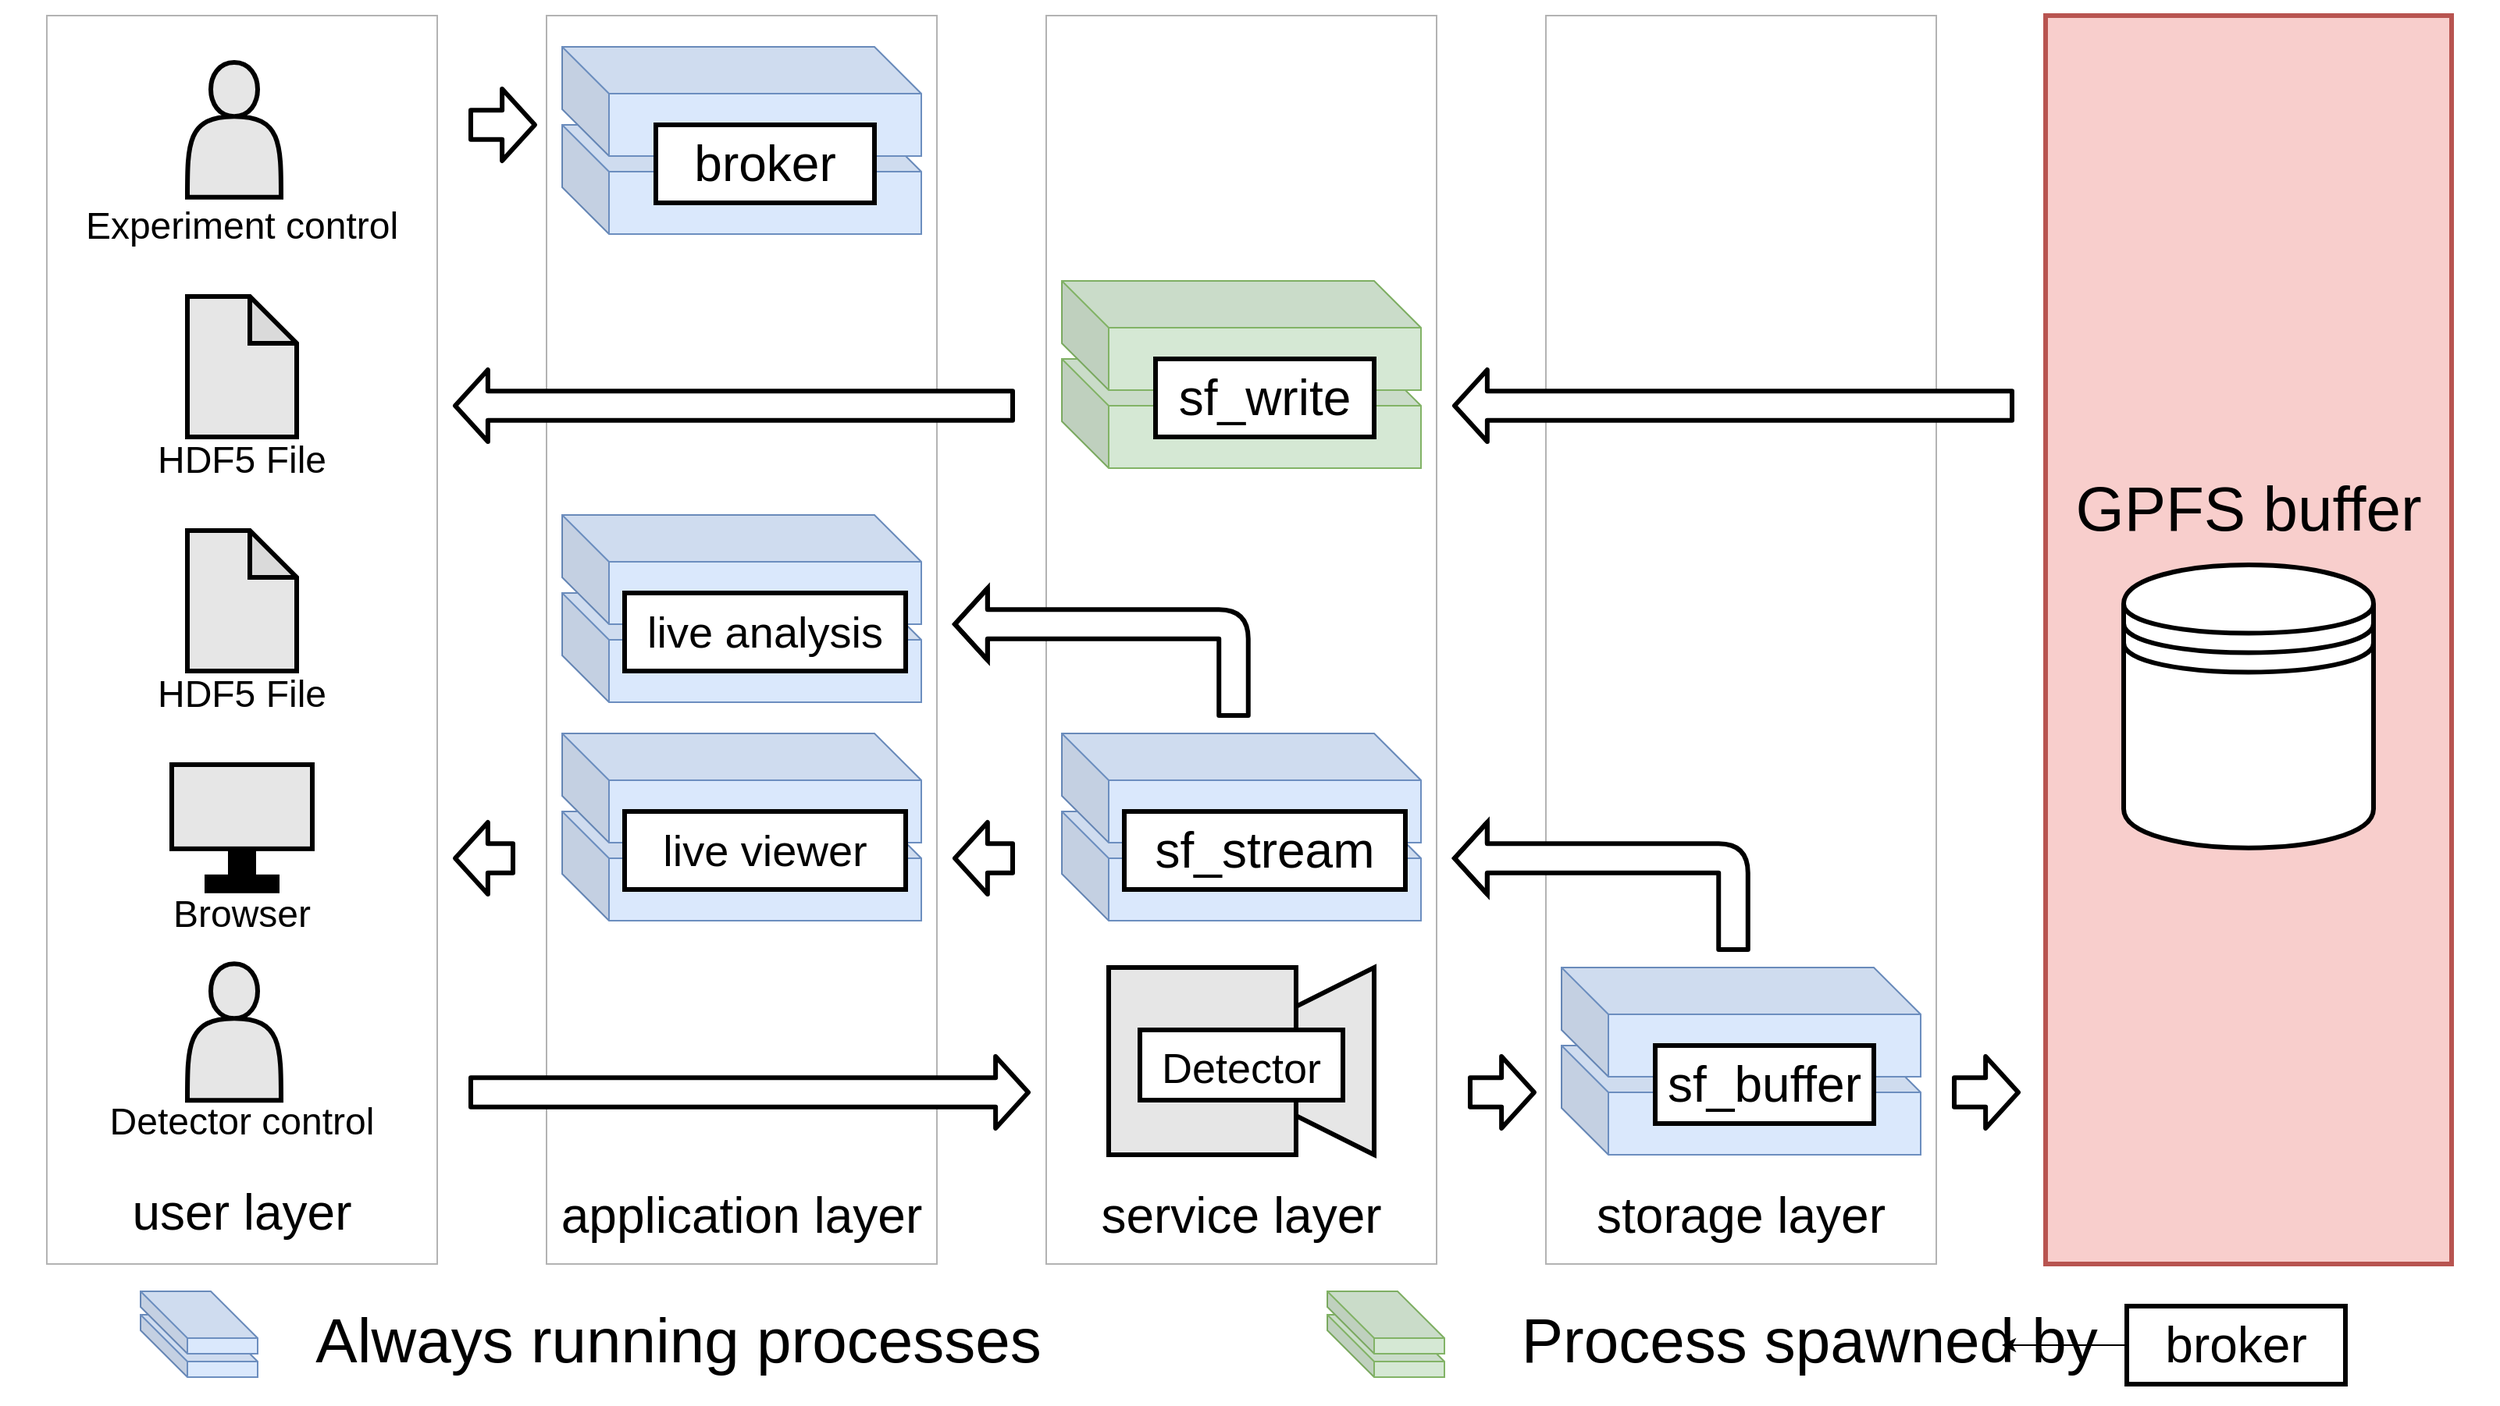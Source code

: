 <mxfile version="12.9.9" type="device" pages="6"><diagram name="overview" id="muXDs5UsbG9aPfefTxRP"><mxGraphModel dx="2052" dy="1205" grid="1" gridSize="10" guides="0" tooltips="0" connect="0" arrows="1" fold="1" page="1" pageScale="1" pageWidth="1600" pageHeight="900" math="0" shadow="0"><root><mxCell id="CcGnnMyZ8ahoXWTOJ4pg-0"/><mxCell id="CcGnnMyZ8ahoXWTOJ4pg-1" parent="CcGnnMyZ8ahoXWTOJ4pg-0"/><mxCell id="D0n7N3kvrNEBIgMkRnzR-0" value="" style="rounded=0;whiteSpace=wrap;html=1;strokeColor=#B3B3B3;strokeWidth=1;fillColor=#FFFFFF;fontSize=36;fontColor=#000000;align=left;" parent="CcGnnMyZ8ahoXWTOJ4pg-1" vertex="1"><mxGeometry x="670" y="10" width="250" height="800" as="geometry"/></mxCell><mxCell id="YRpClvD0c5MGaSPKjcsn-0" value="" style="rounded=0;whiteSpace=wrap;html=1;fillColor=none;strokeColor=none;" parent="CcGnnMyZ8ahoXWTOJ4pg-1" vertex="1"><mxGeometry width="1600" height="900" as="geometry"/></mxCell><mxCell id="l_7Q4xQV0TGbzW3NqXgF-17" value="" style="group" parent="CcGnnMyZ8ahoXWTOJ4pg-1" vertex="1" connectable="0"><mxGeometry x="110" y="840" width="1290" height="55" as="geometry"/></mxCell><mxCell id="l_7Q4xQV0TGbzW3NqXgF-15" value="" style="group" parent="l_7Q4xQV0TGbzW3NqXgF-17" vertex="1" connectable="0"><mxGeometry x="-20" y="-12.5" width="600" height="55" as="geometry"/></mxCell><mxCell id="l_7Q4xQV0TGbzW3NqXgF-6" value="Always running processes" style="text;html=1;strokeColor=none;fillColor=none;align=center;verticalAlign=middle;whiteSpace=wrap;rounded=0;fontSize=40;" parent="l_7Q4xQV0TGbzW3NqXgF-15" vertex="1"><mxGeometry x="87.5" y="10" width="512.5" height="40" as="geometry"/></mxCell><mxCell id="l_7Q4xQV0TGbzW3NqXgF-7" value="" style="group" parent="l_7Q4xQV0TGbzW3NqXgF-15" vertex="1" connectable="0"><mxGeometry width="75" height="55" as="geometry"/></mxCell><mxCell id="l_7Q4xQV0TGbzW3NqXgF-2" value="" style="shape=cube;whiteSpace=wrap;html=1;boundedLbl=1;backgroundOutline=1;darkOpacity=0.05;darkOpacity2=0.1;fontSize=21;size=30;rotation=90;direction=north;fillColor=#dae8fc;strokeColor=#6c8ebf;" parent="l_7Q4xQV0TGbzW3NqXgF-7" vertex="1"><mxGeometry x="17.5" y="-2.5" width="40" height="75" as="geometry"/></mxCell><mxCell id="l_7Q4xQV0TGbzW3NqXgF-3" value="" style="shape=cube;whiteSpace=wrap;html=1;boundedLbl=1;backgroundOutline=1;darkOpacity=0.05;darkOpacity2=0.1;fontSize=21;size=30;rotation=90;direction=north;fillColor=#dae8fc;strokeColor=#6c8ebf;" parent="l_7Q4xQV0TGbzW3NqXgF-7" vertex="1"><mxGeometry x="17.5" y="-17.5" width="40" height="75" as="geometry"/></mxCell><mxCell id="bVkCjtWpFDNSd-nZELSq-0" value="" style="group" parent="l_7Q4xQV0TGbzW3NqXgF-17" vertex="1" connectable="0"><mxGeometry x="740" y="-12.5" width="640" height="62.5" as="geometry"/></mxCell><mxCell id="l_7Q4xQV0TGbzW3NqXgF-16" value="" style="group" parent="bVkCjtWpFDNSd-nZELSq-0" vertex="1" connectable="0"><mxGeometry width="640" height="62.5" as="geometry"/></mxCell><mxCell id="l_7Q4xQV0TGbzW3NqXgF-11" value="Process spawned by&amp;nbsp; &amp;nbsp; &amp;nbsp; &amp;nbsp; &amp;nbsp; &amp;nbsp;" style="text;html=1;strokeColor=none;fillColor=none;align=center;verticalAlign=middle;whiteSpace=wrap;rounded=0;fontSize=40;" parent="l_7Q4xQV0TGbzW3NqXgF-16" vertex="1"><mxGeometry x="110" y="10" width="520" height="40" as="geometry"/></mxCell><mxCell id="l_7Q4xQV0TGbzW3NqXgF-12" value="" style="group" parent="l_7Q4xQV0TGbzW3NqXgF-16" vertex="1" connectable="0"><mxGeometry width="75" height="55" as="geometry"/></mxCell><mxCell id="l_7Q4xQV0TGbzW3NqXgF-13" value="" style="shape=cube;whiteSpace=wrap;html=1;boundedLbl=1;backgroundOutline=1;darkOpacity=0.05;darkOpacity2=0.1;fontSize=21;size=30;rotation=90;direction=north;fillColor=#d5e8d4;strokeColor=#82b366;" parent="l_7Q4xQV0TGbzW3NqXgF-12" vertex="1"><mxGeometry x="17.5" y="-2.5" width="40" height="75" as="geometry"/></mxCell><mxCell id="l_7Q4xQV0TGbzW3NqXgF-14" value="" style="shape=cube;whiteSpace=wrap;html=1;boundedLbl=1;backgroundOutline=1;darkOpacity=0.05;darkOpacity2=0.1;fontSize=21;size=30;rotation=90;direction=north;fillColor=#d5e8d4;strokeColor=#82b366;" parent="l_7Q4xQV0TGbzW3NqXgF-12" vertex="1"><mxGeometry x="17.5" y="-17.5" width="40" height="75" as="geometry"/></mxCell><mxCell id="JVWpIMRUvv5EU6VT1Ehq-22" value="" style="edgeStyle=orthogonalEdgeStyle;rounded=0;orthogonalLoop=1;jettySize=auto;html=1;fontSize=30;" parent="l_7Q4xQV0TGbzW3NqXgF-16" source="l_7Q4xQV0TGbzW3NqXgF-18" edge="1"><mxGeometry relative="1" as="geometry"><mxPoint x="432" y="34.5" as="targetPoint"/></mxGeometry></mxCell><mxCell id="l_7Q4xQV0TGbzW3NqXgF-18" value="&lt;font style=&quot;font-size: 32px&quot;&gt;broker&lt;/font&gt;" style="text;html=1;align=center;verticalAlign=middle;whiteSpace=wrap;rounded=0;fontSize=21;fillColor=#ffffff;strokeWidth=3;strokeColor=#000000;" parent="l_7Q4xQV0TGbzW3NqXgF-16" vertex="1"><mxGeometry x="512" y="9.5" width="140" height="50" as="geometry"/></mxCell><mxCell id="wBOa7vdw9r_sag6mJF8E-11" value="" style="group" parent="CcGnnMyZ8ahoXWTOJ4pg-1" vertex="1" connectable="0"><mxGeometry x="30" y="470" width="1260" height="170" as="geometry"/></mxCell><mxCell id="wBOa7vdw9r_sag6mJF8E-9" value="" style="group" parent="wBOa7vdw9r_sag6mJF8E-11" vertex="1" connectable="0"><mxGeometry width="1260" height="170" as="geometry"/></mxCell><mxCell id="wBOa7vdw9r_sag6mJF8E-4" value="" style="group" parent="wBOa7vdw9r_sag6mJF8E-9" vertex="1" connectable="0"><mxGeometry width="1260" height="170" as="geometry"/></mxCell><mxCell id="IyATZ2S7m3eDktnuz9PQ-4" value="" style="group" parent="wBOa7vdw9r_sag6mJF8E-4" vertex="1" connectable="0"><mxGeometry x="650" width="230" height="120" as="geometry"/></mxCell><mxCell id="Z9Bsu3Wdv7-Tj_867k_2-11" value="" style="shape=cube;whiteSpace=wrap;html=1;boundedLbl=1;backgroundOutline=1;darkOpacity=0.05;darkOpacity2=0.1;fontSize=21;size=30;rotation=90;direction=north;fillColor=#dae8fc;strokeColor=#6c8ebf;" parent="IyATZ2S7m3eDktnuz9PQ-4" vertex="1"><mxGeometry x="80" y="-30" width="70" height="230" as="geometry"/></mxCell><mxCell id="Z9Bsu3Wdv7-Tj_867k_2-12" value="" style="shape=cube;whiteSpace=wrap;html=1;boundedLbl=1;backgroundOutline=1;darkOpacity=0.05;darkOpacity2=0.1;fontSize=21;size=30;rotation=90;direction=north;fillColor=#dae8fc;strokeColor=#6c8ebf;" parent="IyATZ2S7m3eDktnuz9PQ-4" vertex="1"><mxGeometry x="80" y="-80" width="70" height="230" as="geometry"/></mxCell><mxCell id="Z9Bsu3Wdv7-Tj_867k_2-13" value="&lt;font style=&quot;font-size: 32px&quot;&gt;sf_stream&lt;/font&gt;" style="text;html=1;align=center;verticalAlign=middle;whiteSpace=wrap;rounded=0;fontSize=21;fillColor=#ffffff;strokeWidth=3;strokeColor=#000000;" parent="IyATZ2S7m3eDktnuz9PQ-4" vertex="1"><mxGeometry x="40" y="50" width="180" height="50" as="geometry"/></mxCell><mxCell id="rLMFGnlkdUoeSuRIQzPI-4" value="" style="shape=flexArrow;endArrow=classic;html=1;strokeWidth=3;fontSize=36;fontColor=#000000;fillColor=#FFFFFF;width=16.774;endSize=5.979;endWidth=24.222;strokeColor=#000000;" parent="wBOa7vdw9r_sag6mJF8E-4" edge="1"><mxGeometry width="50" height="50" relative="1" as="geometry"><mxPoint x="620" y="80" as="sourcePoint"/><mxPoint x="580" y="80" as="targetPoint"/></mxGeometry></mxCell><mxCell id="rLMFGnlkdUoeSuRIQzPI-5" value="" style="shape=flexArrow;endArrow=classic;html=1;strokeWidth=3;fontSize=36;fontColor=#000000;fillColor=#FFFFFF;width=16.774;endSize=5.979;endWidth=24.222;strokeColor=#000000;" parent="wBOa7vdw9r_sag6mJF8E-4" edge="1"><mxGeometry width="50" height="50" relative="1" as="geometry"><mxPoint x="300" y="80" as="sourcePoint"/><mxPoint x="260" y="80" as="targetPoint"/></mxGeometry></mxCell><mxCell id="UuUZOzFnagH2KaPEr3rH-2" value="" style="rounded=0;whiteSpace=wrap;html=1;strokeColor=#B3B3B3;strokeWidth=1;fillColor=#FFFFFF;fontSize=36;fontColor=#000000;align=left;" parent="CcGnnMyZ8ahoXWTOJ4pg-1" vertex="1"><mxGeometry x="990" y="10" width="250" height="800" as="geometry"/></mxCell><mxCell id="UuUZOzFnagH2KaPEr3rH-3" value="&lt;font style=&quot;font-size: 32px&quot;&gt;storage layer&lt;/font&gt;" style="text;html=1;strokeColor=none;fillColor=none;align=center;verticalAlign=middle;whiteSpace=wrap;rounded=0;fontSize=40;" parent="CcGnnMyZ8ahoXWTOJ4pg-1" vertex="1"><mxGeometry x="990" y="740" width="250" height="70" as="geometry"/></mxCell><mxCell id="UuUZOzFnagH2KaPEr3rH-4" value="" style="group" parent="CcGnnMyZ8ahoXWTOJ4pg-1" vertex="1" connectable="0"><mxGeometry x="1310" y="10" width="260" height="800" as="geometry"/></mxCell><mxCell id="E56XliekfftPoWtjfLg8-1" value="GPFS" style="text;html=1;strokeColor=none;fillColor=none;align=center;verticalAlign=middle;whiteSpace=wrap;rounded=0;fontSize=40;" parent="UuUZOzFnagH2KaPEr3rH-4" vertex="1"><mxGeometry x="10" y="373.333" width="240" height="74.667" as="geometry"/></mxCell><mxCell id="E56XliekfftPoWtjfLg8-2" value="" style="rounded=0;whiteSpace=wrap;html=1;strokeWidth=3;fontSize=26;fillColor=#f8cecc;strokeColor=#b85450;" parent="UuUZOzFnagH2KaPEr3rH-4" vertex="1"><mxGeometry width="260" height="800" as="geometry"/></mxCell><mxCell id="E56XliekfftPoWtjfLg8-3" value="GPFS buffer" style="text;html=1;strokeColor=none;fillColor=none;align=center;verticalAlign=middle;whiteSpace=wrap;rounded=0;fontSize=40;" parent="UuUZOzFnagH2KaPEr3rH-4" vertex="1"><mxGeometry x="10" y="277.333" width="240" height="74.667" as="geometry"/></mxCell><mxCell id="E56XliekfftPoWtjfLg8-4" value="" style="shape=datastore;whiteSpace=wrap;html=1;fontSize=21;strokeWidth=3;" parent="UuUZOzFnagH2KaPEr3rH-4" vertex="1"><mxGeometry x="50" y="352" width="160" height="181.333" as="geometry"/></mxCell><mxCell id="Z9Bsu3Wdv7-Tj_867k_2-29" value="" style="group;fontStyle=1" parent="CcGnnMyZ8ahoXWTOJ4pg-1" vertex="1" connectable="0"><mxGeometry x="30" y="10" width="250" height="800" as="geometry"/></mxCell><mxCell id="Z9Bsu3Wdv7-Tj_867k_2-30" value="" style="rounded=0;whiteSpace=wrap;html=1;strokeColor=#B3B3B3;strokeWidth=1;fillColor=#FFFFFF;fontSize=36;fontColor=#000000;align=left;" parent="Z9Bsu3Wdv7-Tj_867k_2-29" vertex="1"><mxGeometry width="250" height="800.0" as="geometry"/></mxCell><mxCell id="Z9Bsu3Wdv7-Tj_867k_2-31" value="&lt;font style=&quot;font-size: 32px&quot;&gt;user layer&lt;/font&gt;" style="text;html=1;strokeColor=none;fillColor=none;align=center;verticalAlign=middle;whiteSpace=wrap;rounded=0;fontSize=40;fontStyle=0" parent="Z9Bsu3Wdv7-Tj_867k_2-29" vertex="1"><mxGeometry y="725.333" width="250" height="74.667" as="geometry"/></mxCell><mxCell id="7TjDdnuF0qUnT_SQERwV-1" value="" style="group" parent="Z9Bsu3Wdv7-Tj_867k_2-29" vertex="1" connectable="0"><mxGeometry y="554.667" width="250" height="170.667" as="geometry"/></mxCell><mxCell id="7TjDdnuF0qUnT_SQERwV-3" value="Detector control" style="text;html=1;strokeColor=none;fillColor=none;align=center;verticalAlign=middle;whiteSpace=wrap;rounded=0;fontSize=24;fontColor=#000000;" parent="7TjDdnuF0qUnT_SQERwV-1" vertex="1"><mxGeometry y="138.667" width="250" height="32" as="geometry"/></mxCell><mxCell id="7TjDdnuF0qUnT_SQERwV-2" value="" style="shape=actor;whiteSpace=wrap;html=1;strokeColor=#000000;strokeWidth=3;fillColor=#E6E6E6;fontSize=36;fontColor=#000000;align=left;" parent="Z9Bsu3Wdv7-Tj_867k_2-29" vertex="1"><mxGeometry x="90" y="607.598" width="60" height="87.494" as="geometry"/></mxCell><mxCell id="Tdh6z3XV5DTTN7-jr86n-14" value="Experiment control" style="text;html=1;strokeColor=none;fillColor=none;align=center;verticalAlign=middle;whiteSpace=wrap;rounded=0;fontSize=24;fontColor=#000000;" parent="Z9Bsu3Wdv7-Tj_867k_2-29" vertex="1"><mxGeometry y="120" width="250" height="30" as="geometry"/></mxCell><mxCell id="JVWpIMRUvv5EU6VT1Ehq-17" value="HDF5 File" style="text;html=1;strokeColor=none;fillColor=none;align=center;verticalAlign=middle;whiteSpace=wrap;rounded=0;fontSize=24;fontColor=#000000;" parent="Z9Bsu3Wdv7-Tj_867k_2-29" vertex="1"><mxGeometry y="270" width="250" height="30" as="geometry"/></mxCell><mxCell id="Tdh6z3XV5DTTN7-jr86n-12" value="HDF5 File" style="text;html=1;strokeColor=none;fillColor=none;align=center;verticalAlign=middle;whiteSpace=wrap;rounded=0;fontSize=24;fontColor=#000000;" parent="Z9Bsu3Wdv7-Tj_867k_2-29" vertex="1"><mxGeometry y="420" width="250" height="30" as="geometry"/></mxCell><mxCell id="Tdh6z3XV5DTTN7-jr86n-9" value="" style="group" parent="Z9Bsu3Wdv7-Tj_867k_2-29" vertex="1" connectable="0"><mxGeometry x="80" y="480" width="90" height="80.89" as="geometry"/></mxCell><mxCell id="Tdh6z3XV5DTTN7-jr86n-7" value="" style="rounded=0;whiteSpace=wrap;html=1;strokeColor=#000000;strokeWidth=3;fillColor=#000000;fontSize=36;fontColor=#000000;align=left;" parent="Tdh6z3XV5DTTN7-jr86n-9" vertex="1"><mxGeometry x="37.5" y="35.951" width="15.0" height="35.951" as="geometry"/></mxCell><mxCell id="Tdh6z3XV5DTTN7-jr86n-8" value="" style="rounded=0;whiteSpace=wrap;html=1;strokeColor=#000000;strokeWidth=3;fillColor=#000000;fontSize=36;fontColor=#000000;align=left;" parent="Tdh6z3XV5DTTN7-jr86n-9" vertex="1"><mxGeometry x="22.5" y="71.902" width="45" height="8.988" as="geometry"/></mxCell><mxCell id="Tdh6z3XV5DTTN7-jr86n-6" value="" style="rounded=0;whiteSpace=wrap;html=1;strokeColor=#000000;strokeWidth=3;fillColor=#E6E6E6;fontSize=36;fontColor=#000000;align=left;" parent="Tdh6z3XV5DTTN7-jr86n-9" vertex="1"><mxGeometry width="90" height="53.927" as="geometry"/></mxCell><mxCell id="wBOa7vdw9r_sag6mJF8E-3" value="" style="group" parent="Z9Bsu3Wdv7-Tj_867k_2-29" vertex="1" connectable="0"><mxGeometry y="460" width="250" height="131.65" as="geometry"/></mxCell><mxCell id="Tdh6z3XV5DTTN7-jr86n-11" value="Browser" style="text;html=1;strokeColor=none;fillColor=none;align=center;verticalAlign=middle;whiteSpace=wrap;rounded=0;fontSize=24;fontColor=#000000;" parent="wBOa7vdw9r_sag6mJF8E-3" vertex="1"><mxGeometry y="101.269" width="250.0" height="30.381" as="geometry"/></mxCell><mxCell id="JVWpIMRUvv5EU6VT1Ehq-16" value="" style="shape=note;whiteSpace=wrap;html=1;backgroundOutline=1;darkOpacity=0.05;strokeColor=#000000;strokeWidth=3;fillColor=#E6E6E6;fontSize=36;fontColor=#000000;align=left;" parent="Z9Bsu3Wdv7-Tj_867k_2-29" vertex="1"><mxGeometry x="90" y="180" width="70" height="90" as="geometry"/></mxCell><mxCell id="Tdh6z3XV5DTTN7-jr86n-10" value="" style="shape=note;whiteSpace=wrap;html=1;backgroundOutline=1;darkOpacity=0.05;strokeColor=#000000;strokeWidth=3;fillColor=#E6E6E6;fontSize=36;fontColor=#000000;align=left;" parent="Z9Bsu3Wdv7-Tj_867k_2-29" vertex="1"><mxGeometry x="90" y="330" width="70" height="90" as="geometry"/></mxCell><mxCell id="D0n7N3kvrNEBIgMkRnzR-1" value="&lt;font style=&quot;font-size: 32px&quot;&gt;service layer&lt;/font&gt;" style="text;html=1;strokeColor=none;fillColor=none;align=center;verticalAlign=middle;whiteSpace=wrap;rounded=0;fontSize=40;" parent="CcGnnMyZ8ahoXWTOJ4pg-1" vertex="1"><mxGeometry x="670" y="740" width="250" height="70" as="geometry"/></mxCell><mxCell id="Z9Bsu3Wdv7-Tj_867k_2-0" value="" style="rounded=0;whiteSpace=wrap;html=1;strokeColor=#B3B3B3;strokeWidth=1;fillColor=#FFFFFF;fontSize=36;fontColor=#000000;align=left;" parent="CcGnnMyZ8ahoXWTOJ4pg-1" vertex="1"><mxGeometry x="350" y="10" width="250" height="800" as="geometry"/></mxCell><mxCell id="Z9Bsu3Wdv7-Tj_867k_2-1" value="&lt;font style=&quot;font-size: 32px&quot;&gt;application layer&lt;/font&gt;" style="text;html=1;strokeColor=none;fillColor=none;align=center;verticalAlign=middle;whiteSpace=wrap;rounded=0;fontSize=40;fontStyle=0" parent="CcGnnMyZ8ahoXWTOJ4pg-1" vertex="1"><mxGeometry x="350" y="740" width="250" height="70" as="geometry"/></mxCell><mxCell id="wBOa7vdw9r_sag6mJF8E-8" value="" style="group" parent="CcGnnMyZ8ahoXWTOJ4pg-1" vertex="1" connectable="0"><mxGeometry x="30" y="10" width="560" height="160" as="geometry"/></mxCell><mxCell id="Tdh6z3XV5DTTN7-jr86n-0" value="" style="shape=flexArrow;endArrow=classic;html=1;strokeWidth=3;fontSize=36;fontColor=#000000;fillColor=#FFFFFF;width=16.774;endSize=5.979;endWidth=24.222;strokeColor=#000000;" parent="wBOa7vdw9r_sag6mJF8E-8" edge="1"><mxGeometry width="50" height="50" relative="1" as="geometry"><mxPoint x="270" y="70" as="sourcePoint"/><mxPoint x="314" y="70" as="targetPoint"/></mxGeometry></mxCell><mxCell id="wBOa7vdw9r_sag6mJF8E-7" value="" style="group" parent="wBOa7vdw9r_sag6mJF8E-8" vertex="1" connectable="0"><mxGeometry width="250" height="160" as="geometry"/></mxCell><mxCell id="JVWpIMRUvv5EU6VT1Ehq-9" value="" style="shape=actor;whiteSpace=wrap;html=1;strokeColor=#000000;strokeWidth=3;fillColor=#E6E6E6;fontSize=36;fontColor=#000000;align=left;" parent="wBOa7vdw9r_sag6mJF8E-7" vertex="1"><mxGeometry x="90" y="30.003" width="60" height="86.4" as="geometry"/></mxCell><mxCell id="Z9Bsu3Wdv7-Tj_867k_2-16" value="" style="shape=flexArrow;endArrow=classic;html=1;strokeWidth=3;fontSize=36;fontColor=#000000;fillColor=#FFFFFF;width=16.774;endSize=5.979;endWidth=24.222;strokeColor=#000000;" parent="CcGnnMyZ8ahoXWTOJ4pg-1" edge="1"><mxGeometry width="50" height="50" relative="1" as="geometry"><mxPoint x="1110" y="610" as="sourcePoint"/><mxPoint x="930" y="550" as="targetPoint"/><Array as="points"><mxPoint x="1110" y="550"/></Array></mxGeometry></mxCell><mxCell id="_ks4OQH5EYRTp5dw77Rk-0" value="" style="shape=flexArrow;endArrow=classic;html=1;strokeWidth=3;fontSize=36;fontColor=#000000;fillColor=#FFFFFF;width=16.774;endSize=5.979;endWidth=24.222;strokeColor=#000000;" parent="CcGnnMyZ8ahoXWTOJ4pg-1" edge="1"><mxGeometry width="50" height="50" relative="1" as="geometry"><mxPoint x="1290" y="260" as="sourcePoint"/><mxPoint x="930" y="260" as="targetPoint"/></mxGeometry></mxCell><mxCell id="Tdh6z3XV5DTTN7-jr86n-1" value="" style="group" parent="CcGnnMyZ8ahoXWTOJ4pg-1" vertex="1" connectable="0"><mxGeometry x="360" y="30" width="230" height="120" as="geometry"/></mxCell><mxCell id="Z9Bsu3Wdv7-Tj_867k_2-23" value="" style="shape=cube;whiteSpace=wrap;html=1;boundedLbl=1;backgroundOutline=1;darkOpacity=0.05;darkOpacity2=0.1;fontSize=21;size=30;rotation=90;direction=north;fillColor=#dae8fc;strokeColor=#6c8ebf;" parent="Tdh6z3XV5DTTN7-jr86n-1" vertex="1"><mxGeometry x="80" y="-30" width="70" height="230" as="geometry"/></mxCell><mxCell id="Z9Bsu3Wdv7-Tj_867k_2-24" value="" style="shape=cube;whiteSpace=wrap;html=1;boundedLbl=1;backgroundOutline=1;darkOpacity=0.05;darkOpacity2=0.1;fontSize=21;size=30;rotation=90;direction=north;fillColor=#dae8fc;strokeColor=#6c8ebf;" parent="Tdh6z3XV5DTTN7-jr86n-1" vertex="1"><mxGeometry x="80" y="-80" width="70" height="230" as="geometry"/></mxCell><mxCell id="Z9Bsu3Wdv7-Tj_867k_2-25" value="&lt;font style=&quot;font-size: 32px&quot;&gt;broker&lt;/font&gt;" style="text;html=1;align=center;verticalAlign=middle;whiteSpace=wrap;rounded=0;fontSize=21;fillColor=#ffffff;strokeWidth=3;strokeColor=#000000;" parent="Tdh6z3XV5DTTN7-jr86n-1" vertex="1"><mxGeometry x="60" y="50" width="140" height="50" as="geometry"/></mxCell><mxCell id="wBOa7vdw9r_sag6mJF8E-6" value="" style="group" parent="CcGnnMyZ8ahoXWTOJ4pg-1" vertex="1" connectable="0"><mxGeometry x="30" y="620" width="1264" height="160" as="geometry"/></mxCell><mxCell id="RQJEGgRYsoWuQLgYoR0b-0" value="" style="shape=flexArrow;endArrow=classic;html=1;strokeWidth=3;fontSize=36;fontColor=#000000;fillColor=#FFFFFF;width=16.774;endSize=5.979;endWidth=24.222;strokeColor=#000000;" parent="wBOa7vdw9r_sag6mJF8E-6" edge="1"><mxGeometry width="50" height="50" relative="1" as="geometry"><mxPoint x="1220" y="80" as="sourcePoint"/><mxPoint x="1264" y="80" as="targetPoint"/></mxGeometry></mxCell><mxCell id="IyATZ2S7m3eDktnuz9PQ-3" value="" style="group" parent="wBOa7vdw9r_sag6mJF8E-6" vertex="1" connectable="0"><mxGeometry x="970" width="230" height="120" as="geometry"/></mxCell><mxCell id="IyATZ2S7m3eDktnuz9PQ-2" value="" style="group" parent="IyATZ2S7m3eDktnuz9PQ-3" vertex="1" connectable="0"><mxGeometry width="230" height="120" as="geometry"/></mxCell><mxCell id="MoF_n_SRfGQxlIItAgzY-8" value="" style="shape=cube;whiteSpace=wrap;html=1;boundedLbl=1;backgroundOutline=1;darkOpacity=0.05;darkOpacity2=0.1;fontSize=21;size=30;rotation=90;direction=north;fillColor=#dae8fc;strokeColor=#6c8ebf;" parent="IyATZ2S7m3eDktnuz9PQ-2" vertex="1"><mxGeometry x="80" y="-30.0" width="70" height="230" as="geometry"/></mxCell><mxCell id="MoF_n_SRfGQxlIItAgzY-3" value="" style="shape=cube;whiteSpace=wrap;html=1;boundedLbl=1;backgroundOutline=1;darkOpacity=0.05;darkOpacity2=0.1;fontSize=21;size=30;rotation=90;direction=north;fillColor=#dae8fc;strokeColor=#6c8ebf;" parent="IyATZ2S7m3eDktnuz9PQ-2" vertex="1"><mxGeometry x="80" y="-80" width="70" height="230" as="geometry"/></mxCell><mxCell id="MoF_n_SRfGQxlIItAgzY-10" value="&lt;font style=&quot;font-size: 32px&quot;&gt;sf_buffer&lt;/font&gt;" style="text;html=1;align=center;verticalAlign=middle;whiteSpace=wrap;rounded=0;fontSize=21;fillColor=#ffffff;strokeWidth=3;strokeColor=#000000;" parent="IyATZ2S7m3eDktnuz9PQ-2" vertex="1"><mxGeometry x="60" y="50.0" width="140" height="50" as="geometry"/></mxCell><mxCell id="7TjDdnuF0qUnT_SQERwV-0" value="" style="shape=flexArrow;endArrow=classic;html=1;strokeWidth=3;fontSize=36;fontColor=#000000;fillColor=#FFFFFF;width=16.774;endSize=5.979;endWidth=24.222;strokeColor=#000000;" parent="wBOa7vdw9r_sag6mJF8E-6" edge="1"><mxGeometry width="50" height="50" relative="1" as="geometry"><mxPoint x="910" y="80" as="sourcePoint"/><mxPoint x="954" y="80" as="targetPoint"/></mxGeometry></mxCell><mxCell id="-e6Zn-HfNWxi48tcjTfl-0" value="" style="shape=flexArrow;endArrow=classic;html=1;strokeWidth=3;fontSize=36;fontColor=#000000;fillColor=#FFFFFF;width=16.774;endSize=5.979;endWidth=24.222;strokeColor=#000000;" parent="wBOa7vdw9r_sag6mJF8E-6" edge="1"><mxGeometry width="50" height="50" relative="1" as="geometry"><mxPoint x="270" y="80" as="sourcePoint"/><mxPoint x="630" y="80" as="targetPoint"/></mxGeometry></mxCell><mxCell id="JVWpIMRUvv5EU6VT1Ehq-20" value="" style="group" parent="CcGnnMyZ8ahoXWTOJ4pg-1" vertex="1" connectable="0"><mxGeometry x="710" y="630" width="170" height="110" as="geometry"/></mxCell><mxCell id="Tdh6z3XV5DTTN7-jr86n-2" value="" style="triangle;whiteSpace=wrap;html=1;strokeColor=#000000;strokeWidth=3;fillColor=#E6E6E6;fontSize=36;fontColor=#000000;align=left;direction=west;" parent="JVWpIMRUvv5EU6VT1Ehq-20" vertex="1"><mxGeometry x="50" y="-10" width="120" height="120" as="geometry"/></mxCell><mxCell id="Tdh6z3XV5DTTN7-jr86n-3" value="" style="whiteSpace=wrap;html=1;aspect=fixed;strokeColor=#000000;strokeWidth=3;fillColor=#E6E6E6;fontSize=36;fontColor=#000000;align=left;" parent="JVWpIMRUvv5EU6VT1Ehq-20" vertex="1"><mxGeometry y="-10" width="120" height="120" as="geometry"/></mxCell><mxCell id="JVWpIMRUvv5EU6VT1Ehq-19" value="&lt;font style=&quot;font-size: 27px&quot;&gt;Detector&lt;/font&gt;" style="text;html=1;align=center;verticalAlign=middle;whiteSpace=wrap;rounded=0;fontSize=30;fillColor=#ffffff;strokeWidth=3;strokeColor=#000000;" parent="JVWpIMRUvv5EU6VT1Ehq-20" vertex="1"><mxGeometry x="20" y="30" width="130" height="45" as="geometry"/></mxCell><mxCell id="wBOa7vdw9r_sag6mJF8E-1" value="" style="group" parent="CcGnnMyZ8ahoXWTOJ4pg-1" vertex="1" connectable="0"><mxGeometry x="30" y="180" width="1260" height="150" as="geometry"/></mxCell><mxCell id="wBOa7vdw9r_sag6mJF8E-0" value="" style="group" parent="wBOa7vdw9r_sag6mJF8E-1" vertex="1" connectable="0"><mxGeometry x="260" width="1000" height="120" as="geometry"/></mxCell><mxCell id="IyATZ2S7m3eDktnuz9PQ-5" value="" style="group" parent="wBOa7vdw9r_sag6mJF8E-0" vertex="1" connectable="0"><mxGeometry x="390" width="230" height="120" as="geometry"/></mxCell><mxCell id="Z9Bsu3Wdv7-Tj_867k_2-6" value="" style="shape=cube;whiteSpace=wrap;html=1;boundedLbl=1;backgroundOutline=1;darkOpacity=0.05;darkOpacity2=0.1;fontSize=21;size=30;rotation=90;direction=north;fillColor=#d5e8d4;strokeColor=#82b366;" parent="IyATZ2S7m3eDktnuz9PQ-5" vertex="1"><mxGeometry x="80" y="-30.0" width="70" height="230" as="geometry"/></mxCell><mxCell id="Z9Bsu3Wdv7-Tj_867k_2-7" value="" style="shape=cube;whiteSpace=wrap;html=1;boundedLbl=1;backgroundOutline=1;darkOpacity=0.05;darkOpacity2=0.1;fontSize=21;size=30;rotation=90;direction=north;fillColor=#d5e8d4;strokeColor=#82b366;" parent="IyATZ2S7m3eDktnuz9PQ-5" vertex="1"><mxGeometry x="80" y="-80" width="70" height="230" as="geometry"/></mxCell><mxCell id="Z9Bsu3Wdv7-Tj_867k_2-8" value="&lt;font style=&quot;font-size: 32px&quot;&gt;sf_write&lt;/font&gt;" style="text;html=1;align=center;verticalAlign=middle;whiteSpace=wrap;rounded=0;fontSize=21;fillColor=#ffffff;strokeWidth=3;strokeColor=#000000;" parent="IyATZ2S7m3eDktnuz9PQ-5" vertex="1"><mxGeometry x="60" y="50.0" width="140" height="50" as="geometry"/></mxCell><mxCell id="Z9Bsu3Wdv7-Tj_867k_2-27" value="" style="shape=flexArrow;endArrow=classic;html=1;strokeWidth=3;fontSize=36;fontColor=#000000;fillColor=#FFFFFF;width=16.774;endSize=5.979;endWidth=24.222;strokeColor=#000000;" parent="wBOa7vdw9r_sag6mJF8E-0" edge="1"><mxGeometry width="50" height="50" relative="1" as="geometry"><mxPoint x="360" y="80" as="sourcePoint"/><mxPoint y="80" as="targetPoint"/></mxGeometry></mxCell><mxCell id="d5u42pf1qEIa4GBMi2Uw-0" value="" style="shape=flexArrow;endArrow=classic;html=1;strokeWidth=3;fontSize=36;fontColor=#000000;fillColor=#FFFFFF;width=16.774;endSize=5.979;endWidth=24.222;strokeColor=#000000;" edge="1" parent="CcGnnMyZ8ahoXWTOJ4pg-1"><mxGeometry width="50" height="50" relative="1" as="geometry"><mxPoint x="790" y="460" as="sourcePoint"/><mxPoint x="610" y="400" as="targetPoint"/><Array as="points"><mxPoint x="790" y="400"/></Array></mxGeometry></mxCell><mxCell id="d5u42pf1qEIa4GBMi2Uw-2" value="" style="group" vertex="1" connectable="0" parent="CcGnnMyZ8ahoXWTOJ4pg-1"><mxGeometry x="360" y="470" width="230" height="120" as="geometry"/></mxCell><mxCell id="d5u42pf1qEIa4GBMi2Uw-3" value="" style="shape=cube;whiteSpace=wrap;html=1;boundedLbl=1;backgroundOutline=1;darkOpacity=0.05;darkOpacity2=0.1;fontSize=21;size=30;rotation=90;direction=north;fillColor=#dae8fc;strokeColor=#6c8ebf;" vertex="1" parent="d5u42pf1qEIa4GBMi2Uw-2"><mxGeometry x="80" y="-30" width="70" height="230" as="geometry"/></mxCell><mxCell id="d5u42pf1qEIa4GBMi2Uw-4" value="" style="shape=cube;whiteSpace=wrap;html=1;boundedLbl=1;backgroundOutline=1;darkOpacity=0.05;darkOpacity2=0.1;fontSize=21;size=30;rotation=90;direction=north;fillColor=#dae8fc;strokeColor=#6c8ebf;" vertex="1" parent="d5u42pf1qEIa4GBMi2Uw-2"><mxGeometry x="80" y="-80" width="70" height="230" as="geometry"/></mxCell><mxCell id="d5u42pf1qEIa4GBMi2Uw-5" value="&lt;font style=&quot;font-size: 28px;&quot;&gt;live viewer&lt;/font&gt;" style="text;html=1;align=center;verticalAlign=middle;whiteSpace=wrap;rounded=0;fontSize=28;fillColor=#ffffff;strokeWidth=3;strokeColor=#000000;" vertex="1" parent="d5u42pf1qEIa4GBMi2Uw-2"><mxGeometry x="40" y="50" width="180" height="50" as="geometry"/></mxCell><mxCell id="d5u42pf1qEIa4GBMi2Uw-6" value="" style="group" vertex="1" connectable="0" parent="CcGnnMyZ8ahoXWTOJ4pg-1"><mxGeometry x="360" y="330" width="230" height="120" as="geometry"/></mxCell><mxCell id="d5u42pf1qEIa4GBMi2Uw-7" value="" style="shape=cube;whiteSpace=wrap;html=1;boundedLbl=1;backgroundOutline=1;darkOpacity=0.05;darkOpacity2=0.1;fontSize=21;size=30;rotation=90;direction=north;fillColor=#dae8fc;strokeColor=#6c8ebf;" vertex="1" parent="d5u42pf1qEIa4GBMi2Uw-6"><mxGeometry x="80" y="-30" width="70" height="230" as="geometry"/></mxCell><mxCell id="d5u42pf1qEIa4GBMi2Uw-8" value="" style="shape=cube;whiteSpace=wrap;html=1;boundedLbl=1;backgroundOutline=1;darkOpacity=0.05;darkOpacity2=0.1;fontSize=21;size=30;rotation=90;direction=north;fillColor=#dae8fc;strokeColor=#6c8ebf;" vertex="1" parent="d5u42pf1qEIa4GBMi2Uw-6"><mxGeometry x="80" y="-80" width="70" height="230" as="geometry"/></mxCell><mxCell id="d5u42pf1qEIa4GBMi2Uw-9" value="&lt;font style=&quot;font-size: 28px;&quot;&gt;live analysis&lt;/font&gt;" style="text;html=1;align=center;verticalAlign=middle;whiteSpace=wrap;rounded=0;fontSize=28;fillColor=#ffffff;strokeWidth=3;strokeColor=#000000;" vertex="1" parent="d5u42pf1qEIa4GBMi2Uw-6"><mxGeometry x="40" y="50" width="180" height="50" as="geometry"/></mxCell></root></mxGraphModel></diagram><diagram name="sf_buffer" id="McOcRQAG4h0-hEUw4Ais"><mxGraphModel dx="2931" dy="1721" grid="1" gridSize="10" guides="0" tooltips="0" connect="0" arrows="1" fold="1" page="1" pageScale="1" pageWidth="1600" pageHeight="900" math="0" shadow="0"><root><mxCell id="I-5_OJML-Zl2YHOLRpwb-0"/><mxCell id="I-5_OJML-Zl2YHOLRpwb-1" parent="I-5_OJML-Zl2YHOLRpwb-0"/><mxCell id="hZ7sfrnfSzYGJjbTLart-1" value="" style="rounded=0;whiteSpace=wrap;html=1;fillColor=none;strokeColor=none;" parent="I-5_OJML-Zl2YHOLRpwb-1" vertex="1"><mxGeometry width="1600" height="900" as="geometry"/></mxCell><mxCell id="RCpx0G03LD7w2BpvLdl6-10" value="" style="shape=cube;whiteSpace=wrap;html=1;boundedLbl=1;backgroundOutline=1;darkOpacity=0.05;darkOpacity2=0.1;direction=south;rotation=0;size=34;" parent="I-5_OJML-Zl2YHOLRpwb-1" vertex="1"><mxGeometry x="410.005" y="80.004" width="490" height="750.77" as="geometry"/></mxCell><mxCell id="10-GL66WpNFHvEoM5x9x-0" value="sf_buffer" style="text;html=1;strokeColor=none;fillColor=none;align=center;verticalAlign=middle;whiteSpace=wrap;rounded=0;fontSize=40;" parent="I-5_OJML-Zl2YHOLRpwb-1" vertex="1"><mxGeometry x="620" y="140" width="40" height="20" as="geometry"/></mxCell><mxCell id="5oj1ORmvOO-OUhcHzGRE-4" value="" style="group" parent="I-5_OJML-Zl2YHOLRpwb-1" vertex="1" connectable="0"><mxGeometry x="1320" y="80" width="260" height="750" as="geometry"/></mxCell><mxCell id="I-5_OJML-Zl2YHOLRpwb-39" value="GPFS" style="text;html=1;strokeColor=none;fillColor=none;align=center;verticalAlign=middle;whiteSpace=wrap;rounded=0;fontSize=40;" parent="5oj1ORmvOO-OUhcHzGRE-4" vertex="1"><mxGeometry x="10" y="350" width="240" height="70" as="geometry"/></mxCell><mxCell id="5oj1ORmvOO-OUhcHzGRE-1" value="" style="rounded=0;whiteSpace=wrap;html=1;strokeWidth=3;fontSize=26;fillColor=#f8cecc;strokeColor=#b85450;" parent="5oj1ORmvOO-OUhcHzGRE-4" vertex="1"><mxGeometry width="260" height="750" as="geometry"/></mxCell><mxCell id="5oj1ORmvOO-OUhcHzGRE-2" value="GPFS buffer" style="text;html=1;strokeColor=none;fillColor=none;align=center;verticalAlign=middle;whiteSpace=wrap;rounded=0;fontSize=40;" parent="5oj1ORmvOO-OUhcHzGRE-4" vertex="1"><mxGeometry x="10" y="260" width="240" height="70" as="geometry"/></mxCell><mxCell id="5oj1ORmvOO-OUhcHzGRE-3" value="" style="shape=datastore;whiteSpace=wrap;html=1;fontSize=21;strokeWidth=3;" parent="5oj1ORmvOO-OUhcHzGRE-4" vertex="1"><mxGeometry x="50" y="330" width="160" height="170" as="geometry"/></mxCell><mxCell id="bWwutWuctIbwyjDj_nb4-4" value="" style="group" parent="I-5_OJML-Zl2YHOLRpwb-1" vertex="1" connectable="0"><mxGeometry x="60" y="370" width="300" height="290" as="geometry"/></mxCell><mxCell id="hEbYtCz9HTswWP6e8GF8-0" value="&lt;b&gt;UDP stream&lt;/b&gt;" style="text;html=1;strokeColor=none;fillColor=none;align=center;verticalAlign=middle;whiteSpace=wrap;rounded=0;fontSize=40;" parent="bWwutWuctIbwyjDj_nb4-4" vertex="1"><mxGeometry x="10" y="10" width="230" height="40" as="geometry"/></mxCell><mxCell id="KGQbzd_sy1aLqLIyWWfQ-1" value="&lt;h1&gt;&lt;div&gt;&lt;font style=&quot;font-size: 30px ; font-weight: normal&quot;&gt;1 module @ 100 Hz&lt;/font&gt;&lt;/div&gt;&lt;ul style=&quot;font-size: 26px&quot;&gt;&lt;li&gt;&lt;span style=&quot;font-weight: normal&quot;&gt;cca. 100 MB/s&lt;/span&gt;&lt;/li&gt;&lt;li&gt;&lt;span style=&quot;font-weight: normal&quot;&gt;128 packets/frame&lt;/span&gt;&lt;/li&gt;&lt;li&gt;&lt;span style=&quot;font-weight: normal&quot;&gt;78&amp;nbsp;μs/packet&lt;/span&gt;&lt;/li&gt;&lt;/ul&gt;&lt;/h1&gt;" style="text;html=1;strokeColor=none;fillColor=none;spacing=5;spacingTop=-20;whiteSpace=wrap;overflow=hidden;rounded=0;fontSize=40;align=left;" parent="bWwutWuctIbwyjDj_nb4-4" vertex="1"><mxGeometry y="30" width="300" height="260" as="geometry"/></mxCell><mxCell id="10-GL66WpNFHvEoM5x9x-1" value="" style="shape=flexArrow;endArrow=classic;html=1;strokeWidth=4;fillColor=#ffe6cc;fontSize=40;endWidth=35;endSize=13.777;width=26;strokeColor=#d79b00;" parent="bWwutWuctIbwyjDj_nb4-4" edge="1"><mxGeometry width="50" height="50" relative="1" as="geometry"><mxPoint y="80" as="sourcePoint"/><mxPoint x="300" y="80" as="targetPoint"/></mxGeometry></mxCell><mxCell id="bWwutWuctIbwyjDj_nb4-5" value="" style="group" parent="I-5_OJML-Zl2YHOLRpwb-1" vertex="1" connectable="0"><mxGeometry x="940" y="550" width="310" height="300" as="geometry"/></mxCell><mxCell id="10-GL66WpNFHvEoM5x9x-8" value="" style="shape=flexArrow;endArrow=classic;html=1;strokeWidth=4;fillColor=#d5e8d4;fontSize=40;endWidth=35;endSize=13.777;width=26;strokeColor=#82b366;" parent="bWwutWuctIbwyjDj_nb4-5" edge="1"><mxGeometry width="50" height="50" relative="1" as="geometry"><mxPoint y="80" as="sourcePoint"/><mxPoint x="300" y="80" as="targetPoint"/><Array as="points"/></mxGeometry></mxCell><mxCell id="KGQbzd_sy1aLqLIyWWfQ-0" value="BIN file" style="text;html=1;strokeColor=none;fillColor=none;align=center;verticalAlign=middle;whiteSpace=wrap;rounded=0;fontSize=40;fontStyle=1" parent="bWwutWuctIbwyjDj_nb4-5" vertex="1"><mxGeometry x="20" y="10" width="220" height="40" as="geometry"/></mxCell><mxCell id="kgsUacNpU8deZEYtoCCG-0" value="&lt;h1 style=&quot;font-size: 26px&quot;&gt;&lt;div&gt;&lt;font style=&quot;font-size: 30px ; font-weight: normal&quot;&gt;1 file / module&lt;/font&gt;&lt;/div&gt;&lt;ul&gt;&lt;li&gt;&lt;span style=&quot;font-weight: normal&quot;&gt;Binary format&lt;/span&gt;&lt;/li&gt;&lt;li&gt;&lt;span style=&quot;font-weight: normal&quot;&gt;1000 frames/file&lt;/span&gt;&lt;/li&gt;&lt;li&gt;&lt;span style=&quot;font-weight: normal&quot;&gt;1 flush/frame&lt;/span&gt;&lt;/li&gt;&lt;/ul&gt;&lt;/h1&gt;" style="text;html=1;strokeColor=none;fillColor=none;spacing=5;spacingTop=-20;whiteSpace=wrap;overflow=hidden;rounded=0;fontSize=40;" parent="bWwutWuctIbwyjDj_nb4-5" vertex="1"><mxGeometry x="10" y="110" width="300" height="190" as="geometry"/></mxCell><mxCell id="bWwutWuctIbwyjDj_nb4-8" value="" style="group" parent="I-5_OJML-Zl2YHOLRpwb-1" vertex="1" connectable="0"><mxGeometry x="940" y="190" width="310" height="300" as="geometry"/></mxCell><mxCell id="bWwutWuctIbwyjDj_nb4-0" value="" style="shape=flexArrow;endArrow=classic;html=1;strokeWidth=4;fillColor=#d5e8d4;fontSize=40;endWidth=35;endSize=13.777;width=26;strokeColor=#82b366;" parent="bWwutWuctIbwyjDj_nb4-8" edge="1"><mxGeometry width="50" height="50" relative="1" as="geometry"><mxPoint y="80" as="sourcePoint"/><mxPoint x="270" y="-70" as="targetPoint"/><Array as="points"><mxPoint x="270" y="80"/></Array></mxGeometry></mxCell><mxCell id="bWwutWuctIbwyjDj_nb4-1" value="&lt;b&gt;ZMQ stream&lt;/b&gt;" style="text;html=1;strokeColor=none;fillColor=none;align=center;verticalAlign=middle;whiteSpace=wrap;rounded=0;fontSize=40;fontStyle=0" parent="bWwutWuctIbwyjDj_nb4-8" vertex="1"><mxGeometry y="10" width="250" height="40" as="geometry"/></mxCell><mxCell id="bWwutWuctIbwyjDj_nb4-2" value="&lt;h1 style=&quot;font-size: 26px&quot;&gt;&lt;div&gt;&lt;font style=&quot;font-size: 30px ; font-weight: normal&quot;&gt;1 stream/module&lt;/font&gt;&lt;/div&gt;&lt;ul&gt;&lt;li&gt;&lt;span style=&quot;font-weight: normal&quot;&gt;PUB SUB&lt;/span&gt;&lt;/li&gt;&lt;li&gt;&lt;span style=&quot;font-weight: normal&quot;&gt;IPC://&lt;/span&gt;&lt;/li&gt;&lt;li&gt;&lt;span style=&quot;font-weight: normal&quot;&gt;binary protocol&lt;/span&gt;&lt;/li&gt;&lt;/ul&gt;&lt;/h1&gt;" style="text;html=1;strokeColor=none;fillColor=none;spacing=5;spacingTop=-20;whiteSpace=wrap;overflow=hidden;rounded=0;fontSize=40;fontStyle=0" parent="bWwutWuctIbwyjDj_nb4-8" vertex="1"><mxGeometry x="10" y="110" width="300" height="190" as="geometry"/></mxCell><mxCell id="i1AuUbvXzw8Oc6uQCxqq-1" value="" style="rounded=0;whiteSpace=wrap;html=1;fontSize=18;align=left;fillColor=#dae8fc;strokeColor=#6c8ebf;" vertex="1" parent="I-5_OJML-Zl2YHOLRpwb-1"><mxGeometry x="650" y="193" width="190" height="150" as="geometry"/></mxCell><mxCell id="i1AuUbvXzw8Oc6uQCxqq-3" value="" style="rounded=0;whiteSpace=wrap;html=1;fontSize=18;align=left;fillColor=#dae8fc;strokeColor=#6c8ebf;" vertex="1" parent="I-5_OJML-Zl2YHOLRpwb-1"><mxGeometry x="650" y="553" width="190" height="150" as="geometry"/></mxCell><mxCell id="i1AuUbvXzw8Oc6uQCxqq-5" value="" style="rounded=0;whiteSpace=wrap;html=1;fontSize=18;align=left;fillColor=#dae8fc;strokeColor=#6c8ebf;" vertex="1" parent="I-5_OJML-Zl2YHOLRpwb-1"><mxGeometry x="440" y="370" width="190" height="150" as="geometry"/></mxCell><mxCell id="i1AuUbvXzw8Oc6uQCxqq-7" value="&lt;h1 style=&quot;font-size: 18px;&quot;&gt;&lt;span style=&quot;font-size: 18px; font-weight: 400; line-height: 100%;&quot;&gt;FrameUdpReceiver&lt;/span&gt;&lt;/h1&gt;" style="text;html=1;strokeColor=none;fillColor=none;spacing=5;spacingTop=-20;whiteSpace=wrap;overflow=hidden;rounded=0;fontSize=18;fontStyle=0;align=center;verticalAlign=middle;" vertex="1" parent="I-5_OJML-Zl2YHOLRpwb-1"><mxGeometry x="450" y="420" width="170" height="80" as="geometry"/></mxCell><mxCell id="i1AuUbvXzw8Oc6uQCxqq-8" value="&lt;h1 style=&quot;font-size: 18px&quot;&gt;&lt;span style=&quot;font-size: 18px ; font-weight: 400 ; line-height: 100%&quot;&gt;BufferBinaryWriter&lt;/span&gt;&lt;/h1&gt;" style="text;html=1;strokeColor=none;fillColor=none;spacing=5;spacingTop=-20;whiteSpace=wrap;overflow=hidden;rounded=0;fontSize=18;fontStyle=0;align=center;verticalAlign=middle;" vertex="1" parent="I-5_OJML-Zl2YHOLRpwb-1"><mxGeometry x="660" y="600" width="170" height="80" as="geometry"/></mxCell><mxCell id="i1AuUbvXzw8Oc6uQCxqq-9" value="&lt;h1 style=&quot;font-size: 18px&quot;&gt;&lt;span style=&quot;font-weight: 400&quot;&gt;zmq_send&lt;/span&gt;&lt;/h1&gt;" style="text;html=1;strokeColor=none;fillColor=none;spacing=5;spacingTop=-20;whiteSpace=wrap;overflow=hidden;rounded=0;fontSize=18;fontStyle=0;align=center;verticalAlign=middle;" vertex="1" parent="I-5_OJML-Zl2YHOLRpwb-1"><mxGeometry x="660" y="240" width="170" height="80" as="geometry"/></mxCell><mxCell id="i1AuUbvXzw8Oc6uQCxqq-26" value="" style="group" vertex="1" connectable="0" parent="I-5_OJML-Zl2YHOLRpwb-1"><mxGeometry x="700" y="449" as="geometry"/></mxCell><mxCell id="i1AuUbvXzw8Oc6uQCxqq-27" value="" style="group" vertex="1" connectable="0" parent="i1AuUbvXzw8Oc6uQCxqq-26"><mxGeometry as="geometry"/></mxCell><mxCell id="i1AuUbvXzw8Oc6uQCxqq-28" value="" style="endArrow=classic;html=1;fontSize=18;exitX=1.011;exitY=0.52;exitDx=0;exitDy=0;exitPerimeter=0;rounded=0;endFill=1;strokeWidth=3;" edge="1" parent="i1AuUbvXzw8Oc6uQCxqq-27"><mxGeometry width="50" height="50" relative="1" as="geometry"><mxPoint x="-60.0" as="sourcePoint"/><mxPoint x="52" y="-95" as="targetPoint"/><Array as="points"><mxPoint/></Array></mxGeometry></mxCell><mxCell id="i1AuUbvXzw8Oc6uQCxqq-29" value="" style="endArrow=classic;html=1;fontSize=18;rounded=0;endFill=1;strokeWidth=3;" edge="1" parent="i1AuUbvXzw8Oc6uQCxqq-27"><mxGeometry width="50" height="50" relative="1" as="geometry"><mxPoint x="-60" as="sourcePoint"/><mxPoint x="52" y="95" as="targetPoint"/><Array as="points"><mxPoint/></Array></mxGeometry></mxCell></root></mxGraphModel></diagram><diagram id="zKqgyvxlXXzaUpYxMTWZ" name="sf_buffer_deploy"><mxGraphModel dx="2052" dy="1205" grid="1" gridSize="10" guides="0" tooltips="0" connect="0" arrows="1" fold="1" page="1" pageScale="1" pageWidth="1600" pageHeight="900" math="0" shadow="0"><root><mxCell id="0"/><mxCell id="1" parent="0"/><mxCell id="u3MwjOei6WWboUhS7IIi-1" value="" style="rounded=0;whiteSpace=wrap;html=1;fillColor=none;strokeColor=none;" parent="1" vertex="1"><mxGeometry width="1600" height="900" as="geometry"/></mxCell><mxCell id="My4mx_EAwOziNW42bzaR-50" value="" style="endArrow=none;dashed=1;html=1;fontSize=32;strokeWidth=8;" parent="1" edge="1"><mxGeometry width="50" height="50" relative="1" as="geometry"><mxPoint x="470.0" y="560" as="sourcePoint"/><mxPoint x="470.0" y="320" as="targetPoint"/></mxGeometry></mxCell><mxCell id="7nqUlG2HhEuZ90bH2YIC-2" value="32x UDP receivers" style="text;html=1;strokeColor=none;fillColor=none;align=center;verticalAlign=middle;whiteSpace=wrap;rounded=0;fontSize=40;fontStyle=1" parent="1" vertex="1"><mxGeometry x="490.0" y="410" width="370" height="70" as="geometry"/></mxCell><mxCell id="7nqUlG2HhEuZ90bH2YIC-4" value="" style="group" parent="1" vertex="1" connectable="0"><mxGeometry x="407.205" y="550" width="490.005" height="280" as="geometry"/></mxCell><mxCell id="7nqUlG2HhEuZ90bH2YIC-5" value="" style="rounded=0;whiteSpace=wrap;html=1;fontSize=80;fillColor=#ffe6cc;strokeColor=#d79b00;" parent="7nqUlG2HhEuZ90bH2YIC-4" vertex="1"><mxGeometry x="2.795" width="487.21" height="280" as="geometry"/></mxCell><mxCell id="7nqUlG2HhEuZ90bH2YIC-6" value="" style="group" parent="7nqUlG2HhEuZ90bH2YIC-4" vertex="1" connectable="0"><mxGeometry x="110.005" y="10" width="360" height="220" as="geometry"/></mxCell><mxCell id="7nqUlG2HhEuZ90bH2YIC-7" value="" style="group" parent="7nqUlG2HhEuZ90bH2YIC-6" vertex="1" connectable="0"><mxGeometry width="360" height="220" as="geometry"/></mxCell><mxCell id="7nqUlG2HhEuZ90bH2YIC-8" value="" style="group" parent="7nqUlG2HhEuZ90bH2YIC-7" vertex="1" connectable="0"><mxGeometry width="360" height="220" as="geometry"/></mxCell><mxCell id="7nqUlG2HhEuZ90bH2YIC-9" value="" style="group" parent="7nqUlG2HhEuZ90bH2YIC-8" vertex="1" connectable="0"><mxGeometry width="360" height="220" as="geometry"/></mxCell><mxCell id="7nqUlG2HhEuZ90bH2YIC-10" value="" style="group;rotation=0;" parent="7nqUlG2HhEuZ90bH2YIC-9" vertex="1" connectable="0"><mxGeometry width="360" height="220" as="geometry"/></mxCell><mxCell id="7nqUlG2HhEuZ90bH2YIC-11" value="" style="group;rotation=0;" parent="7nqUlG2HhEuZ90bH2YIC-10" vertex="1" connectable="0"><mxGeometry x="-11.855" y="17.982" width="360" height="220" as="geometry"/></mxCell><mxCell id="7nqUlG2HhEuZ90bH2YIC-12" value="" style="group;rotation=0;" parent="7nqUlG2HhEuZ90bH2YIC-11" vertex="1" connectable="0"><mxGeometry width="360" height="220" as="geometry"/></mxCell><mxCell id="7nqUlG2HhEuZ90bH2YIC-13" value="" style="shape=cube;whiteSpace=wrap;html=1;boundedLbl=1;backgroundOutline=1;darkOpacity=0.05;darkOpacity2=0.1;direction=south;rotation=0;" parent="7nqUlG2HhEuZ90bH2YIC-12" vertex="1"><mxGeometry x="38.53" y="87.797" width="322.078" height="99" as="geometry"/></mxCell><mxCell id="7nqUlG2HhEuZ90bH2YIC-14" value="" style="shape=cube;whiteSpace=wrap;html=1;boundedLbl=1;backgroundOutline=1;darkOpacity=0.05;darkOpacity2=0.1;direction=south;rotation=0;" parent="7nqUlG2HhEuZ90bH2YIC-12" vertex="1"><mxGeometry x="37.048" width="322.078" height="99" as="geometry"/></mxCell><mxCell id="7nqUlG2HhEuZ90bH2YIC-15" value="" style="group;rotation=0;" parent="7nqUlG2HhEuZ90bH2YIC-12" vertex="1" connectable="0"><mxGeometry y="32.792" width="327.273" height="187" as="geometry"/></mxCell><mxCell id="7nqUlG2HhEuZ90bH2YIC-16" value="" style="shape=cube;whiteSpace=wrap;html=1;boundedLbl=1;backgroundOutline=1;darkOpacity=0.05;darkOpacity2=0.1;direction=south;rotation=0;" parent="7nqUlG2HhEuZ90bH2YIC-15" vertex="1"><mxGeometry x="1.482" y="87.797" width="327.273" height="99" as="geometry"/></mxCell><mxCell id="7nqUlG2HhEuZ90bH2YIC-17" value="" style="shape=cube;whiteSpace=wrap;html=1;boundedLbl=1;backgroundOutline=1;darkOpacity=0.05;darkOpacity2=0.1;direction=south;rotation=0;" parent="7nqUlG2HhEuZ90bH2YIC-15" vertex="1"><mxGeometry x="-1.482" width="327.273" height="99" as="geometry"/></mxCell><mxCell id="7nqUlG2HhEuZ90bH2YIC-18" value="" style="rounded=0;whiteSpace=wrap;html=1;fontSize=80;rotation=0;strokeWidth=4;" parent="7nqUlG2HhEuZ90bH2YIC-15" vertex="1"><mxGeometry x="34.084" y="55.005" width="240.0" height="99" as="geometry"/></mxCell><mxCell id="7nqUlG2HhEuZ90bH2YIC-19" value="sf_buffer" style="text;strokeColor=none;fillColor=none;align=center;verticalAlign=middle;whiteSpace=wrap;rounded=0;fontSize=32;html=1;" parent="7nqUlG2HhEuZ90bH2YIC-15" vertex="1"><mxGeometry x="40" y="60" width="230" height="90" as="geometry"/></mxCell><mxCell id="7nqUlG2HhEuZ90bH2YIC-20" value="core" style="text;strokeColor=none;fillColor=none;align=center;verticalAlign=middle;rounded=0;fontSize=60;direction=east;rotation=270;aspect=fixed;" parent="7nqUlG2HhEuZ90bH2YIC-4" vertex="1"><mxGeometry x="-27.205" y="100" width="120.57" height="86.16" as="geometry"/></mxCell><mxCell id="bQ0_545cpOoIY0FQPBR4-1" value="" style="group" parent="1" vertex="1" connectable="0"><mxGeometry x="70" y="120" width="300" height="650" as="geometry"/></mxCell><mxCell id="7nqUlG2HhEuZ90bH2YIC-26" value="" style="endArrow=classic;html=1;fontSize=40;strokeWidth=3;" parent="bQ0_545cpOoIY0FQPBR4-1" edge="1"><mxGeometry width="50" height="50" relative="1" as="geometry"><mxPoint x="10" y="10" as="sourcePoint"/><mxPoint x="230" y="10" as="targetPoint"/></mxGeometry></mxCell><mxCell id="7nqUlG2HhEuZ90bH2YIC-28" value="" style="endArrow=classic;html=1;fontSize=40;strokeWidth=3;" parent="bQ0_545cpOoIY0FQPBR4-1" edge="1"><mxGeometry width="50" height="50" relative="1" as="geometry"><mxPoint x="10" y="70.0" as="sourcePoint"/><mxPoint x="230" y="70.0" as="targetPoint"/></mxGeometry></mxCell><mxCell id="7nqUlG2HhEuZ90bH2YIC-30" value="" style="endArrow=classic;html=1;fontSize=40;strokeWidth=3;" parent="bQ0_545cpOoIY0FQPBR4-1" edge="1"><mxGeometry width="50" height="50" relative="1" as="geometry"><mxPoint x="10" y="130.0" as="sourcePoint"/><mxPoint x="230" y="130.0" as="targetPoint"/></mxGeometry></mxCell><mxCell id="7nqUlG2HhEuZ90bH2YIC-31" value="" style="endArrow=classic;html=1;fontSize=40;strokeWidth=3;" parent="bQ0_545cpOoIY0FQPBR4-1" edge="1"><mxGeometry width="50" height="50" relative="1" as="geometry"><mxPoint x="10" y="190.0" as="sourcePoint"/><mxPoint x="230" y="190.0" as="targetPoint"/></mxGeometry></mxCell><mxCell id="7nqUlG2HhEuZ90bH2YIC-34" value="" style="endArrow=classic;html=1;fontSize=40;strokeWidth=3;" parent="bQ0_545cpOoIY0FQPBR4-1" edge="1"><mxGeometry width="50" height="50" relative="1" as="geometry"><mxPoint x="10" y="480.0" as="sourcePoint"/><mxPoint x="230" y="480.0" as="targetPoint"/></mxGeometry></mxCell><mxCell id="7nqUlG2HhEuZ90bH2YIC-35" value="" style="endArrow=classic;html=1;fontSize=40;strokeWidth=3;" parent="bQ0_545cpOoIY0FQPBR4-1" edge="1"><mxGeometry width="50" height="50" relative="1" as="geometry"><mxPoint x="10" y="540" as="sourcePoint"/><mxPoint x="230" y="540" as="targetPoint"/></mxGeometry></mxCell><mxCell id="7nqUlG2HhEuZ90bH2YIC-37" value="" style="endArrow=classic;html=1;fontSize=40;strokeWidth=3;" parent="bQ0_545cpOoIY0FQPBR4-1" edge="1"><mxGeometry width="50" height="50" relative="1" as="geometry"><mxPoint x="10" y="600.0" as="sourcePoint"/><mxPoint x="230" y="600.0" as="targetPoint"/></mxGeometry></mxCell><mxCell id="7nqUlG2HhEuZ90bH2YIC-38" value="" style="endArrow=classic;html=1;fontSize=40;strokeWidth=3;" parent="bQ0_545cpOoIY0FQPBR4-1" edge="1"><mxGeometry width="50" height="50" relative="1" as="geometry"><mxPoint x="10" y="660" as="sourcePoint"/><mxPoint x="230" y="660" as="targetPoint"/></mxGeometry></mxCell><mxCell id="_2Y9bLeIj7CBjIuLnDxq-1" value="port 50101" style="text;html=1;strokeColor=none;fillColor=none;align=center;verticalAlign=middle;whiteSpace=wrap;rounded=0;fontSize=24;strokeWidth=3;" parent="bQ0_545cpOoIY0FQPBR4-1" vertex="1"><mxGeometry x="10" y="40" width="120" height="30" as="geometry"/></mxCell><mxCell id="_2Y9bLeIj7CBjIuLnDxq-2" value="port 50102" style="text;html=1;strokeColor=none;fillColor=none;align=center;verticalAlign=middle;whiteSpace=wrap;rounded=0;fontSize=24;strokeWidth=3;" parent="bQ0_545cpOoIY0FQPBR4-1" vertex="1"><mxGeometry x="10" y="100" width="120" height="30" as="geometry"/></mxCell><mxCell id="_2Y9bLeIj7CBjIuLnDxq-3" value="port 50103" style="text;html=1;strokeColor=none;fillColor=none;align=center;verticalAlign=middle;whiteSpace=wrap;rounded=0;fontSize=24;strokeWidth=3;" parent="bQ0_545cpOoIY0FQPBR4-1" vertex="1"><mxGeometry x="10" y="160" width="120" height="30" as="geometry"/></mxCell><mxCell id="_2Y9bLeIj7CBjIuLnDxq-4" value="port 50128" style="text;html=1;strokeColor=none;fillColor=none;align=center;verticalAlign=middle;whiteSpace=wrap;rounded=0;fontSize=24;strokeWidth=3;" parent="bQ0_545cpOoIY0FQPBR4-1" vertex="1"><mxGeometry x="10" y="450" width="120" height="30" as="geometry"/></mxCell><mxCell id="_2Y9bLeIj7CBjIuLnDxq-5" value="port 50129" style="text;html=1;strokeColor=none;fillColor=none;align=center;verticalAlign=middle;whiteSpace=wrap;rounded=0;fontSize=24;strokeWidth=3;" parent="bQ0_545cpOoIY0FQPBR4-1" vertex="1"><mxGeometry x="10" y="510" width="120" height="30" as="geometry"/></mxCell><mxCell id="_2Y9bLeIj7CBjIuLnDxq-6" value="port 50130" style="text;html=1;strokeColor=none;fillColor=none;align=center;verticalAlign=middle;whiteSpace=wrap;rounded=0;fontSize=24;strokeWidth=3;" parent="bQ0_545cpOoIY0FQPBR4-1" vertex="1"><mxGeometry x="10" y="570" width="120" height="30" as="geometry"/></mxCell><mxCell id="_2Y9bLeIj7CBjIuLnDxq-7" value="port 50131" style="text;html=1;strokeColor=none;fillColor=none;align=center;verticalAlign=middle;whiteSpace=wrap;rounded=0;fontSize=24;strokeWidth=3;" parent="bQ0_545cpOoIY0FQPBR4-1" vertex="1"><mxGeometry x="10" y="630" width="120" height="30" as="geometry"/></mxCell><mxCell id="q5Wzoq8IP9NFrgf1dI7_-22" value="" style="group" parent="1" vertex="1" connectable="0"><mxGeometry x="930" y="130" width="370" height="650" as="geometry"/></mxCell><mxCell id="q5Wzoq8IP9NFrgf1dI7_-10" value="" style="endArrow=classic;html=1;fontSize=40;strokeWidth=3;" parent="q5Wzoq8IP9NFrgf1dI7_-22" edge="1"><mxGeometry width="50" height="50" relative="1" as="geometry"><mxPoint x="80" as="sourcePoint"/><mxPoint x="300" as="targetPoint"/></mxGeometry></mxCell><mxCell id="q5Wzoq8IP9NFrgf1dI7_-11" value="" style="endArrow=classic;html=1;fontSize=40;strokeWidth=3;" parent="q5Wzoq8IP9NFrgf1dI7_-22" edge="1"><mxGeometry width="50" height="50" relative="1" as="geometry"><mxPoint x="80" y="60.0" as="sourcePoint"/><mxPoint x="300" y="60.0" as="targetPoint"/></mxGeometry></mxCell><mxCell id="q5Wzoq8IP9NFrgf1dI7_-12" value="" style="endArrow=classic;html=1;fontSize=40;strokeWidth=3;" parent="q5Wzoq8IP9NFrgf1dI7_-22" edge="1"><mxGeometry width="50" height="50" relative="1" as="geometry"><mxPoint x="80" y="120.0" as="sourcePoint"/><mxPoint x="300" y="120.0" as="targetPoint"/></mxGeometry></mxCell><mxCell id="q5Wzoq8IP9NFrgf1dI7_-13" value="" style="endArrow=classic;html=1;fontSize=40;strokeWidth=3;" parent="q5Wzoq8IP9NFrgf1dI7_-22" edge="1"><mxGeometry width="50" height="50" relative="1" as="geometry"><mxPoint x="80" y="180.0" as="sourcePoint"/><mxPoint x="300" y="180.0" as="targetPoint"/></mxGeometry></mxCell><mxCell id="q5Wzoq8IP9NFrgf1dI7_-14" value="" style="endArrow=classic;html=1;fontSize=40;strokeWidth=3;" parent="q5Wzoq8IP9NFrgf1dI7_-22" edge="1"><mxGeometry width="50" height="50" relative="1" as="geometry"><mxPoint x="80" y="470.0" as="sourcePoint"/><mxPoint x="300" y="470.0" as="targetPoint"/></mxGeometry></mxCell><mxCell id="q5Wzoq8IP9NFrgf1dI7_-15" value="" style="endArrow=classic;html=1;fontSize=40;strokeWidth=3;" parent="q5Wzoq8IP9NFrgf1dI7_-22" edge="1"><mxGeometry width="50" height="50" relative="1" as="geometry"><mxPoint x="80" y="530" as="sourcePoint"/><mxPoint x="300" y="530" as="targetPoint"/></mxGeometry></mxCell><mxCell id="q5Wzoq8IP9NFrgf1dI7_-16" value="" style="endArrow=classic;html=1;fontSize=40;strokeWidth=3;" parent="q5Wzoq8IP9NFrgf1dI7_-22" edge="1"><mxGeometry width="50" height="50" relative="1" as="geometry"><mxPoint x="80" y="590.0" as="sourcePoint"/><mxPoint x="300" y="590.0" as="targetPoint"/></mxGeometry></mxCell><mxCell id="q5Wzoq8IP9NFrgf1dI7_-17" value="" style="endArrow=classic;html=1;fontSize=40;strokeWidth=3;" parent="q5Wzoq8IP9NFrgf1dI7_-22" edge="1"><mxGeometry width="50" height="50" relative="1" as="geometry"><mxPoint x="80" y="650" as="sourcePoint"/><mxPoint x="300" y="650" as="targetPoint"/></mxGeometry></mxCell><mxCell id="q5Wzoq8IP9NFrgf1dI7_-20" value="32x files&lt;br&gt;HDF5 (SWMR)" style="text;html=1;strokeColor=none;fillColor=none;align=center;verticalAlign=middle;whiteSpace=wrap;rounded=0;fontSize=40;fontStyle=1" parent="q5Wzoq8IP9NFrgf1dI7_-22" vertex="1"><mxGeometry y="280" width="370" height="70" as="geometry"/></mxCell><mxCell id="DS5rGfRHpwSXsLg4HmIk-2" value="../M01/..h5" style="text;html=1;strokeColor=none;fillColor=none;align=center;verticalAlign=middle;whiteSpace=wrap;rounded=0;fontSize=24;strokeWidth=3;" parent="q5Wzoq8IP9NFrgf1dI7_-22" vertex="1"><mxGeometry x="80" y="30" width="120" height="30" as="geometry"/></mxCell><mxCell id="DS5rGfRHpwSXsLg4HmIk-3" value="../M02/..h5" style="text;html=1;strokeColor=none;fillColor=none;align=center;verticalAlign=middle;whiteSpace=wrap;rounded=0;fontSize=24;strokeWidth=3;" parent="q5Wzoq8IP9NFrgf1dI7_-22" vertex="1"><mxGeometry x="80" y="90" width="120" height="30" as="geometry"/></mxCell><mxCell id="DS5rGfRHpwSXsLg4HmIk-4" value="../M03/..h5" style="text;html=1;strokeColor=none;fillColor=none;align=center;verticalAlign=middle;whiteSpace=wrap;rounded=0;fontSize=24;strokeWidth=3;" parent="q5Wzoq8IP9NFrgf1dI7_-22" vertex="1"><mxGeometry x="80" y="150" width="120" height="30" as="geometry"/></mxCell><mxCell id="DS5rGfRHpwSXsLg4HmIk-5" value="../M28/..h5" style="text;html=1;strokeColor=none;fillColor=none;align=center;verticalAlign=middle;whiteSpace=wrap;rounded=0;fontSize=24;strokeWidth=3;" parent="q5Wzoq8IP9NFrgf1dI7_-22" vertex="1"><mxGeometry x="80" y="440" width="120" height="30" as="geometry"/></mxCell><mxCell id="DS5rGfRHpwSXsLg4HmIk-6" value="../M29/..h5" style="text;html=1;strokeColor=none;fillColor=none;align=center;verticalAlign=middle;whiteSpace=wrap;rounded=0;fontSize=24;strokeWidth=3;" parent="q5Wzoq8IP9NFrgf1dI7_-22" vertex="1"><mxGeometry x="80" y="500" width="120" height="30" as="geometry"/></mxCell><mxCell id="DS5rGfRHpwSXsLg4HmIk-7" value="../M30/..h5" style="text;html=1;strokeColor=none;fillColor=none;align=center;verticalAlign=middle;whiteSpace=wrap;rounded=0;fontSize=24;strokeWidth=3;" parent="q5Wzoq8IP9NFrgf1dI7_-22" vertex="1"><mxGeometry x="80" y="560" width="120" height="30" as="geometry"/></mxCell><mxCell id="DS5rGfRHpwSXsLg4HmIk-8" value="../M31/..h5" style="text;html=1;strokeColor=none;fillColor=none;align=center;verticalAlign=middle;whiteSpace=wrap;rounded=0;fontSize=24;strokeWidth=3;" parent="q5Wzoq8IP9NFrgf1dI7_-22" vertex="1"><mxGeometry x="80" y="620" width="120" height="30" as="geometry"/></mxCell><mxCell id="TphRV57wPkHVrSiFMiKf-1" value="" style="group" parent="1" vertex="1" connectable="0"><mxGeometry x="1320" y="80" width="260" height="750" as="geometry"/></mxCell><mxCell id="TphRV57wPkHVrSiFMiKf-2" value="GPFS" style="text;html=1;strokeColor=none;fillColor=none;align=center;verticalAlign=middle;whiteSpace=wrap;rounded=0;fontSize=40;" parent="TphRV57wPkHVrSiFMiKf-1" vertex="1"><mxGeometry x="10" y="350" width="240" height="70" as="geometry"/></mxCell><mxCell id="TphRV57wPkHVrSiFMiKf-3" value="" style="rounded=0;whiteSpace=wrap;html=1;strokeWidth=3;fontSize=26;fillColor=#f8cecc;strokeColor=#b85450;" parent="TphRV57wPkHVrSiFMiKf-1" vertex="1"><mxGeometry width="260" height="750" as="geometry"/></mxCell><mxCell id="TphRV57wPkHVrSiFMiKf-4" value="GPFS buffer" style="text;html=1;strokeColor=none;fillColor=none;align=center;verticalAlign=middle;whiteSpace=wrap;rounded=0;fontSize=40;" parent="TphRV57wPkHVrSiFMiKf-1" vertex="1"><mxGeometry x="10" y="260" width="240" height="70" as="geometry"/></mxCell><mxCell id="TphRV57wPkHVrSiFMiKf-5" value="" style="shape=datastore;whiteSpace=wrap;html=1;fontSize=21;strokeWidth=3;" parent="TphRV57wPkHVrSiFMiKf-1" vertex="1"><mxGeometry x="50" y="330" width="160" height="170" as="geometry"/></mxCell><mxCell id="My4mx_EAwOziNW42bzaR-29" value="" style="rounded=0;whiteSpace=wrap;html=1;fontSize=80;fillColor=#ffe6cc;strokeColor=#d79b00;" parent="1" vertex="1"><mxGeometry x="410" y="80" width="487.21" height="280" as="geometry"/></mxCell><mxCell id="My4mx_EAwOziNW42bzaR-30" value="core" style="text;strokeColor=none;fillColor=none;align=center;verticalAlign=middle;rounded=0;fontSize=60;direction=east;rotation=270;aspect=fixed;" parent="1" vertex="1"><mxGeometry x="380" y="180" width="120.57" height="86.16" as="geometry"/></mxCell><mxCell id="My4mx_EAwOziNW42bzaR-24" value="" style="group" parent="1" vertex="1" connectable="0"><mxGeometry x="517.21" y="90" width="360" height="220" as="geometry"/></mxCell><mxCell id="My4mx_EAwOziNW42bzaR-23" value="" style="group" parent="My4mx_EAwOziNW42bzaR-24" vertex="1" connectable="0"><mxGeometry width="360" height="220" as="geometry"/></mxCell><mxCell id="My4mx_EAwOziNW42bzaR-22" value="" style="group;rotation=0;" parent="My4mx_EAwOziNW42bzaR-23" vertex="1" connectable="0"><mxGeometry width="360" height="220" as="geometry"/></mxCell><mxCell id="My4mx_EAwOziNW42bzaR-21" value="" style="group;rotation=0;" parent="My4mx_EAwOziNW42bzaR-22" vertex="1" connectable="0"><mxGeometry x="-11.855" y="17.982" width="360" height="220" as="geometry"/></mxCell><mxCell id="My4mx_EAwOziNW42bzaR-20" value="" style="group;rotation=0;" parent="My4mx_EAwOziNW42bzaR-21" vertex="1" connectable="0"><mxGeometry width="360" height="220" as="geometry"/></mxCell><mxCell id="My4mx_EAwOziNW42bzaR-14" value="" style="shape=cube;whiteSpace=wrap;html=1;boundedLbl=1;backgroundOutline=1;darkOpacity=0.05;darkOpacity2=0.1;direction=south;rotation=0;" parent="My4mx_EAwOziNW42bzaR-20" vertex="1"><mxGeometry x="38.53" y="87.797" width="322.078" height="99" as="geometry"/></mxCell><mxCell id="My4mx_EAwOziNW42bzaR-15" value="" style="shape=cube;whiteSpace=wrap;html=1;boundedLbl=1;backgroundOutline=1;darkOpacity=0.05;darkOpacity2=0.1;direction=south;rotation=0;" parent="My4mx_EAwOziNW42bzaR-20" vertex="1"><mxGeometry x="37.048" width="322.078" height="99" as="geometry"/></mxCell><mxCell id="My4mx_EAwOziNW42bzaR-17" value="" style="group;rotation=0;" parent="My4mx_EAwOziNW42bzaR-20" vertex="1" connectable="0"><mxGeometry y="32.792" width="327.273" height="187" as="geometry"/></mxCell><mxCell id="My4mx_EAwOziNW42bzaR-13" value="" style="shape=cube;whiteSpace=wrap;html=1;boundedLbl=1;backgroundOutline=1;darkOpacity=0.05;darkOpacity2=0.1;direction=south;rotation=0;" parent="My4mx_EAwOziNW42bzaR-17" vertex="1"><mxGeometry x="1.482" y="87.797" width="327.273" height="99" as="geometry"/></mxCell><mxCell id="My4mx_EAwOziNW42bzaR-6" value="" style="shape=cube;whiteSpace=wrap;html=1;boundedLbl=1;backgroundOutline=1;darkOpacity=0.05;darkOpacity2=0.1;direction=south;rotation=0;" parent="My4mx_EAwOziNW42bzaR-17" vertex="1"><mxGeometry x="-1.482" width="327.273" height="99" as="geometry"/></mxCell><mxCell id="My4mx_EAwOziNW42bzaR-19" value="" style="rounded=0;whiteSpace=wrap;html=1;fontSize=80;rotation=0;strokeWidth=4;" parent="My4mx_EAwOziNW42bzaR-17" vertex="1"><mxGeometry x="34.084" y="55.005" width="240.0" height="99" as="geometry"/></mxCell><mxCell id="My4mx_EAwOziNW42bzaR-7" value="sf_buffer" style="text;strokeColor=none;fillColor=none;align=center;verticalAlign=middle;whiteSpace=wrap;rounded=0;fontSize=32;html=1;" parent="My4mx_EAwOziNW42bzaR-17" vertex="1"><mxGeometry x="40" y="60" width="230" height="90" as="geometry"/></mxCell><mxCell id="7nqUlG2HhEuZ90bH2YIC-29" value="port 50100" style="text;html=1;strokeColor=none;fillColor=none;align=center;verticalAlign=middle;whiteSpace=wrap;rounded=0;fontSize=24;strokeWidth=3;" parent="1" vertex="1"><mxGeometry x="80" y="100" width="120" height="30" as="geometry"/></mxCell><mxCell id="DS5rGfRHpwSXsLg4HmIk-1" value="../M00/..h5" style="text;html=1;strokeColor=none;fillColor=none;align=center;verticalAlign=middle;whiteSpace=wrap;rounded=0;fontSize=24;strokeWidth=3;" parent="1" vertex="1"><mxGeometry x="1010" y="100" width="120" height="30" as="geometry"/></mxCell><mxCell id="bQ0_545cpOoIY0FQPBR4-3" value="32x UDP stream&lt;br&gt;1 stream/module" style="text;html=1;strokeColor=none;fillColor=none;align=center;verticalAlign=middle;whiteSpace=wrap;rounded=0;fontSize=40;fontStyle=1" parent="1" vertex="1"><mxGeometry y="410" width="370" height="70" as="geometry"/></mxCell></root></mxGraphModel></diagram><diagram name="sf_stream" id="8xKbFkOQMJ6Bmw9UZ5iM"><mxGraphModel dx="2052" dy="1205" grid="1" gridSize="10" guides="0" tooltips="0" connect="0" arrows="1" fold="1" page="1" pageScale="1" pageWidth="1600" pageHeight="900" math="0" shadow="0"><root><mxCell id="7unZQbJgWDNBJUFHuazM-0"/><mxCell id="7unZQbJgWDNBJUFHuazM-1" parent="7unZQbJgWDNBJUFHuazM-0"/><mxCell id="_7SEM82bSvzkY8EAo2W5-0" value="" style="rounded=0;whiteSpace=wrap;html=1;fillColor=none;strokeColor=none;" parent="7unZQbJgWDNBJUFHuazM-1" vertex="1"><mxGeometry width="1600" height="900" as="geometry"/></mxCell><mxCell id="7unZQbJgWDNBJUFHuazM-2" value="" style="shape=cube;whiteSpace=wrap;html=1;boundedLbl=1;backgroundOutline=1;darkOpacity=0.05;darkOpacity2=0.1;direction=south;rotation=0;size=34;" parent="7unZQbJgWDNBJUFHuazM-1" vertex="1"><mxGeometry x="410" y="70" width="790" height="750.77" as="geometry"/></mxCell><mxCell id="7unZQbJgWDNBJUFHuazM-3" value="" style="shape=document;whiteSpace=wrap;html=1;boundedLbl=1;strokeWidth=3;fontSize=40;fillColor=#ffe6cc;strokeColor=#d79b00;direction=north;" parent="7unZQbJgWDNBJUFHuazM-1" vertex="1"><mxGeometry x="450" y="190" width="390" height="580" as="geometry"/></mxCell><mxCell id="7unZQbJgWDNBJUFHuazM-4" value="" style="shape=document;whiteSpace=wrap;html=1;boundedLbl=1;strokeWidth=3;fontSize=40;rotation=180;fillColor=#d5e8d4;strokeColor=#82b366;direction=north;" parent="7unZQbJgWDNBJUFHuazM-1" vertex="1"><mxGeometry x="740" y="190" width="390" height="580" as="geometry"/></mxCell><mxCell id="7unZQbJgWDNBJUFHuazM-5" value="sf_stream" style="text;html=1;strokeColor=none;fillColor=none;align=center;verticalAlign=middle;whiteSpace=wrap;rounded=0;fontSize=40;" parent="7unZQbJgWDNBJUFHuazM-1" vertex="1"><mxGeometry x="420" y="130" width="740" height="20" as="geometry"/></mxCell><mxCell id="7unZQbJgWDNBJUFHuazM-23" value="receive thread" style="text;html=1;strokeColor=none;fillColor=none;align=center;verticalAlign=middle;whiteSpace=wrap;rounded=0;fontSize=40;rotation=0;" parent="7unZQbJgWDNBJUFHuazM-1" vertex="1"><mxGeometry x="460" y="200" width="150" height="90" as="geometry"/></mxCell><mxCell id="7unZQbJgWDNBJUFHuazM-24" value="send thread" style="text;html=1;strokeColor=none;fillColor=none;align=center;verticalAlign=middle;whiteSpace=wrap;rounded=0;fontSize=40;rotation=0;" parent="7unZQbJgWDNBJUFHuazM-1" vertex="1"><mxGeometry x="990" y="670" width="130" height="80" as="geometry"/></mxCell><mxCell id="7unZQbJgWDNBJUFHuazM-25" value="" style="group;rotation=-90;" parent="7unZQbJgWDNBJUFHuazM-1" vertex="1" connectable="0"><mxGeometry x="730" y="340" width="110" height="260" as="geometry"/></mxCell><mxCell id="7unZQbJgWDNBJUFHuazM-26" value="" style="shape=cylinder;whiteSpace=wrap;html=1;boundedLbl=1;backgroundOutline=1;strokeWidth=3;fontSize=40;direction=east;rotation=-90;" parent="7unZQbJgWDNBJUFHuazM-25" vertex="1"><mxGeometry width="110" height="260" as="geometry"/></mxCell><mxCell id="7unZQbJgWDNBJUFHuazM-27" value="lock-free queue" style="text;html=1;strokeColor=none;fillColor=none;align=center;verticalAlign=middle;whiteSpace=wrap;rounded=0;fontSize=36;fontColor=#000000;direction=west;rotation=0;" parent="7unZQbJgWDNBJUFHuazM-25" vertex="1"><mxGeometry x="6" y="85" width="160" height="90" as="geometry"/></mxCell><mxCell id="7unZQbJgWDNBJUFHuazM-28" value="" style="shape=flexArrow;endArrow=classic;html=1;strokeWidth=3;fontSize=36;fontColor=#000000;fillColor=#FFFFFF;width=16.774;endSize=5.979;endWidth=24.222;strokeColor=#000000;" parent="7unZQbJgWDNBJUFHuazM-25" edge="1"><mxGeometry width="50" height="50" relative="1" as="geometry"><mxPoint x="-55" y="129" as="sourcePoint"/><mxPoint x="-15" y="129" as="targetPoint"/></mxGeometry></mxCell><mxCell id="T9qcULlr9WZH7ZC-Qhm4-24" value="" style="group" parent="7unZQbJgWDNBJUFHuazM-1" vertex="1" connectable="0"><mxGeometry x="1250" y="130" width="310" height="700" as="geometry"/></mxCell><mxCell id="T9qcULlr9WZH7ZC-Qhm4-18" value="&lt;b&gt;ZMQ streams&lt;/b&gt;" style="text;html=1;strokeColor=none;fillColor=none;align=center;verticalAlign=middle;whiteSpace=wrap;rounded=0;fontSize=40;" parent="T9qcULlr9WZH7ZC-Qhm4-24" vertex="1"><mxGeometry x="10" width="290" height="40" as="geometry"/></mxCell><mxCell id="T9qcULlr9WZH7ZC-Qhm4-19" value="&lt;h1&gt;&lt;ul style=&quot;font-size: 26px&quot;&gt;&lt;li&gt;&lt;span style=&quot;font-weight: 400&quot;&gt;PUB SUB&lt;/span&gt;&lt;/li&gt;&lt;li&gt;&lt;span style=&quot;font-weight: 400&quot;&gt;TCP&lt;/span&gt;&lt;/li&gt;&lt;li&gt;&lt;span style=&quot;font-weight: 400&quot;&gt;Array 1.0&lt;/span&gt;&lt;/li&gt;&lt;/ul&gt;&lt;/h1&gt;" style="text;html=1;strokeColor=none;fillColor=none;spacing=5;spacingTop=-20;whiteSpace=wrap;overflow=hidden;rounded=0;fontSize=40;" parent="T9qcULlr9WZH7ZC-Qhm4-24" vertex="1"><mxGeometry x="30" y="10" width="210" height="140" as="geometry"/></mxCell><mxCell id="T9qcULlr9WZH7ZC-Qhm4-23" value="" style="group" parent="T9qcULlr9WZH7ZC-Qhm4-24" vertex="1" connectable="0"><mxGeometry y="200" width="310" height="500" as="geometry"/></mxCell><mxCell id="T9qcULlr9WZH7ZC-Qhm4-12" value="" style="group" parent="T9qcULlr9WZH7ZC-Qhm4-23" vertex="1" connectable="0"><mxGeometry y="-30" width="310" height="300" as="geometry"/></mxCell><mxCell id="T9qcULlr9WZH7ZC-Qhm4-20" value="" style="group" parent="T9qcULlr9WZH7ZC-Qhm4-12" vertex="1" connectable="0"><mxGeometry y="70" width="300" height="210" as="geometry"/></mxCell><mxCell id="T9qcULlr9WZH7ZC-Qhm4-13" value="" style="group" parent="T9qcULlr9WZH7ZC-Qhm4-20" vertex="1" connectable="0"><mxGeometry width="300" height="210" as="geometry"/></mxCell><mxCell id="T9qcULlr9WZH7ZC-Qhm4-14" value="" style="shape=flexArrow;endArrow=classic;html=1;strokeWidth=4;fillColor=#d5e8d4;fontSize=40;endWidth=35;endSize=13.777;width=26;strokeColor=#82b366;" parent="T9qcULlr9WZH7ZC-Qhm4-13" edge="1"><mxGeometry width="50" height="50" relative="1" as="geometry"><mxPoint y="70" as="sourcePoint"/><mxPoint x="300" y="70" as="targetPoint"/><Array as="points"/></mxGeometry></mxCell><mxCell id="T9qcULlr9WZH7ZC-Qhm4-15" value="full rate" style="text;html=1;strokeColor=none;fillColor=none;align=center;verticalAlign=middle;whiteSpace=wrap;rounded=0;fontSize=40;fontStyle=1" parent="T9qcULlr9WZH7ZC-Qhm4-13" vertex="1"><mxGeometry width="250" height="40" as="geometry"/></mxCell><mxCell id="T9qcULlr9WZH7ZC-Qhm4-16" value="&lt;h1&gt;&lt;ul style=&quot;font-size: 26px&quot;&gt;&lt;li&gt;&lt;span style=&quot;font-weight: normal&quot;&gt;for live analysis (reduced rate if affects buffer writing)&lt;/span&gt;&lt;/li&gt;&lt;/ul&gt;&lt;/h1&gt;" style="text;html=1;strokeColor=none;fillColor=none;spacing=5;spacingTop=-20;whiteSpace=wrap;overflow=hidden;rounded=0;fontSize=40;" parent="T9qcULlr9WZH7ZC-Qhm4-13" vertex="1"><mxGeometry y="70" width="300" height="140" as="geometry"/></mxCell><mxCell id="T9qcULlr9WZH7ZC-Qhm4-22" value="" style="group" parent="T9qcULlr9WZH7ZC-Qhm4-23" vertex="1" connectable="0"><mxGeometry y="200" width="310" height="300" as="geometry"/></mxCell><mxCell id="T9qcULlr9WZH7ZC-Qhm4-6" value="" style="group" parent="T9qcULlr9WZH7ZC-Qhm4-22" vertex="1" connectable="0"><mxGeometry width="310" height="300" as="geometry"/></mxCell><mxCell id="T9qcULlr9WZH7ZC-Qhm4-21" value="" style="group" parent="T9qcULlr9WZH7ZC-Qhm4-6" vertex="1" connectable="0"><mxGeometry y="80" width="300" height="210" as="geometry"/></mxCell><mxCell id="T9qcULlr9WZH7ZC-Qhm4-7" value="" style="group" parent="T9qcULlr9WZH7ZC-Qhm4-21" vertex="1" connectable="0"><mxGeometry width="300" height="210" as="geometry"/></mxCell><mxCell id="T9qcULlr9WZH7ZC-Qhm4-8" value="" style="shape=flexArrow;endArrow=classic;html=1;strokeWidth=4;fillColor=#d5e8d4;fontSize=40;endWidth=35;endSize=13.777;width=26;strokeColor=#82b366;" parent="T9qcULlr9WZH7ZC-Qhm4-7" edge="1"><mxGeometry width="50" height="50" relative="1" as="geometry"><mxPoint y="70" as="sourcePoint"/><mxPoint x="300" y="70" as="targetPoint"/><Array as="points"/></mxGeometry></mxCell><mxCell id="T9qcULlr9WZH7ZC-Qhm4-9" value="reduced rate" style="text;html=1;strokeColor=none;fillColor=none;align=center;verticalAlign=middle;whiteSpace=wrap;rounded=0;fontSize=40;fontStyle=1" parent="T9qcULlr9WZH7ZC-Qhm4-7" vertex="1"><mxGeometry width="250" height="40" as="geometry"/></mxCell><mxCell id="T9qcULlr9WZH7ZC-Qhm4-10" value="&lt;h1&gt;&lt;ul style=&quot;font-size: 26px&quot;&gt;&lt;li&gt;&lt;span style=&quot;font-weight: normal&quot;&gt;for live viewing&lt;/span&gt;&lt;/li&gt;&lt;li&gt;&lt;span style=&quot;font-weight: 400&quot;&gt;still full rate for metadata&lt;/span&gt;&lt;/li&gt;&lt;/ul&gt;&lt;/h1&gt;" style="text;html=1;strokeColor=none;fillColor=none;spacing=5;spacingTop=-20;whiteSpace=wrap;overflow=hidden;rounded=0;fontSize=40;" parent="T9qcULlr9WZH7ZC-Qhm4-7" vertex="1"><mxGeometry y="70" width="300" height="140" as="geometry"/></mxCell><mxCell id="9sMom3VbCINzPPmnsa35-12" value="" style="group" parent="7unZQbJgWDNBJUFHuazM-1" vertex="1" connectable="0"><mxGeometry x="70" y="130" width="300" height="650" as="geometry"/></mxCell><mxCell id="9sMom3VbCINzPPmnsa35-13" value="" style="endArrow=classic;html=1;fontSize=40;strokeWidth=3;" parent="9sMom3VbCINzPPmnsa35-12" edge="1"><mxGeometry width="50" height="50" relative="1" as="geometry"><mxPoint x="10" as="sourcePoint"/><mxPoint x="230" as="targetPoint"/></mxGeometry></mxCell><mxCell id="9sMom3VbCINzPPmnsa35-14" value="" style="endArrow=classic;html=1;fontSize=40;strokeWidth=3;" parent="9sMom3VbCINzPPmnsa35-12" edge="1"><mxGeometry width="50" height="50" relative="1" as="geometry"><mxPoint x="10" y="60.0" as="sourcePoint"/><mxPoint x="230" y="60.0" as="targetPoint"/></mxGeometry></mxCell><mxCell id="9sMom3VbCINzPPmnsa35-15" value="" style="endArrow=classic;html=1;fontSize=40;strokeWidth=3;" parent="9sMom3VbCINzPPmnsa35-12" edge="1"><mxGeometry width="50" height="50" relative="1" as="geometry"><mxPoint x="10" y="120.0" as="sourcePoint"/><mxPoint x="230" y="120.0" as="targetPoint"/></mxGeometry></mxCell><mxCell id="9sMom3VbCINzPPmnsa35-16" value="" style="endArrow=classic;html=1;fontSize=40;strokeWidth=3;" parent="9sMom3VbCINzPPmnsa35-12" edge="1"><mxGeometry width="50" height="50" relative="1" as="geometry"><mxPoint x="10" y="180.0" as="sourcePoint"/><mxPoint x="230" y="180.0" as="targetPoint"/></mxGeometry></mxCell><mxCell id="9sMom3VbCINzPPmnsa35-17" value="" style="endArrow=classic;html=1;fontSize=40;strokeWidth=3;" parent="9sMom3VbCINzPPmnsa35-12" edge="1"><mxGeometry width="50" height="50" relative="1" as="geometry"><mxPoint x="10" y="470.0" as="sourcePoint"/><mxPoint x="230" y="470.0" as="targetPoint"/></mxGeometry></mxCell><mxCell id="9sMom3VbCINzPPmnsa35-18" value="" style="endArrow=classic;html=1;fontSize=40;strokeWidth=3;" parent="9sMom3VbCINzPPmnsa35-12" edge="1"><mxGeometry width="50" height="50" relative="1" as="geometry"><mxPoint x="10" y="530" as="sourcePoint"/><mxPoint x="230" y="530" as="targetPoint"/></mxGeometry></mxCell><mxCell id="9sMom3VbCINzPPmnsa35-19" value="" style="endArrow=classic;html=1;fontSize=40;strokeWidth=3;" parent="9sMom3VbCINzPPmnsa35-12" edge="1"><mxGeometry width="50" height="50" relative="1" as="geometry"><mxPoint x="10" y="590.0" as="sourcePoint"/><mxPoint x="230" y="590.0" as="targetPoint"/></mxGeometry></mxCell><mxCell id="9sMom3VbCINzPPmnsa35-20" value="" style="endArrow=classic;html=1;fontSize=40;strokeWidth=3;" parent="9sMom3VbCINzPPmnsa35-12" edge="1"><mxGeometry width="50" height="50" relative="1" as="geometry"><mxPoint x="10" y="650" as="sourcePoint"/><mxPoint x="230" y="650" as="targetPoint"/></mxGeometry></mxCell><mxCell id="DUpkGPCiqRngQOzactYt-0" value="ipc://sf-live-01" style="text;html=1;strokeColor=none;fillColor=none;align=center;verticalAlign=middle;whiteSpace=wrap;rounded=0;fontSize=24;strokeWidth=3;" parent="9sMom3VbCINzPPmnsa35-12" vertex="1"><mxGeometry x="10" y="30" width="160" height="30" as="geometry"/></mxCell><mxCell id="DUpkGPCiqRngQOzactYt-1" value="ipc://sf-live-02" style="text;html=1;strokeColor=none;fillColor=none;align=center;verticalAlign=middle;whiteSpace=wrap;rounded=0;fontSize=24;strokeWidth=3;" parent="9sMom3VbCINzPPmnsa35-12" vertex="1"><mxGeometry x="10" y="90" width="160" height="30" as="geometry"/></mxCell><mxCell id="DUpkGPCiqRngQOzactYt-2" value="ipc://sf-live-03" style="text;html=1;strokeColor=none;fillColor=none;align=center;verticalAlign=middle;whiteSpace=wrap;rounded=0;fontSize=24;strokeWidth=3;" parent="9sMom3VbCINzPPmnsa35-12" vertex="1"><mxGeometry x="10" y="150" width="160" height="30" as="geometry"/></mxCell><mxCell id="DUpkGPCiqRngQOzactYt-3" value="ipc://sf-live-28" style="text;html=1;strokeColor=none;fillColor=none;align=center;verticalAlign=middle;whiteSpace=wrap;rounded=0;fontSize=24;strokeWidth=3;" parent="9sMom3VbCINzPPmnsa35-12" vertex="1"><mxGeometry x="10" y="440" width="160" height="30" as="geometry"/></mxCell><mxCell id="DUpkGPCiqRngQOzactYt-4" value="ipc://sf-live-29" style="text;html=1;strokeColor=none;fillColor=none;align=center;verticalAlign=middle;whiteSpace=wrap;rounded=0;fontSize=24;strokeWidth=3;" parent="9sMom3VbCINzPPmnsa35-12" vertex="1"><mxGeometry x="10" y="500" width="160" height="30" as="geometry"/></mxCell><mxCell id="DUpkGPCiqRngQOzactYt-5" value="ipc://sf-live-30" style="text;html=1;strokeColor=none;fillColor=none;align=center;verticalAlign=middle;whiteSpace=wrap;rounded=0;fontSize=24;strokeWidth=3;" parent="9sMom3VbCINzPPmnsa35-12" vertex="1"><mxGeometry x="10" y="560" width="160" height="30" as="geometry"/></mxCell><mxCell id="DUpkGPCiqRngQOzactYt-6" value="ipc://sf-live-31" style="text;html=1;strokeColor=none;fillColor=none;align=center;verticalAlign=middle;whiteSpace=wrap;rounded=0;fontSize=24;strokeWidth=3;" parent="9sMom3VbCINzPPmnsa35-12" vertex="1"><mxGeometry x="10" y="620" width="160" height="30" as="geometry"/></mxCell><mxCell id="jtQ772zx8axKHyG--WFo-0" value="ipc://sf-live-00" style="text;html=1;strokeColor=none;fillColor=none;align=center;verticalAlign=middle;whiteSpace=wrap;rounded=0;fontSize=24;strokeWidth=3;" parent="7unZQbJgWDNBJUFHuazM-1" vertex="1"><mxGeometry x="80" y="100" width="160" height="30" as="geometry"/></mxCell><mxCell id="9sMom3VbCINzPPmnsa35-23" value="32x ZMQ stream&lt;br&gt;1 stream/module" style="text;html=1;strokeColor=none;fillColor=none;align=center;verticalAlign=middle;whiteSpace=wrap;rounded=0;fontSize=40;fontStyle=1" parent="7unZQbJgWDNBJUFHuazM-1" vertex="1"><mxGeometry y="410" width="370" height="70" as="geometry"/></mxCell><mxCell id="7hb4SvI0Oe0vjUdxUpeE-11" value="" style="group" parent="7unZQbJgWDNBJUFHuazM-1" vertex="1" connectable="0"><mxGeometry x="470" y="350" width="160" height="270" as="geometry"/></mxCell><mxCell id="7hb4SvI0Oe0vjUdxUpeE-0" value="" style="rounded=0;whiteSpace=wrap;html=1;strokeWidth=3;fontSize=24;align=center;" parent="7hb4SvI0Oe0vjUdxUpeE-11" vertex="1"><mxGeometry width="160" height="270" as="geometry"/></mxCell><mxCell id="7hb4SvI0Oe0vjUdxUpeE-10" value="" style="group" parent="7hb4SvI0Oe0vjUdxUpeE-11" vertex="1" connectable="0"><mxGeometry x="20" y="70" width="120" height="180" as="geometry"/></mxCell><mxCell id="7hb4SvI0Oe0vjUdxUpeE-1" value="&lt;font style=&quot;font-size: 16px&quot;&gt;M00&lt;/font&gt;" style="rounded=0;whiteSpace=wrap;html=1;strokeWidth=1;fontSize=24;align=center;" parent="7hb4SvI0Oe0vjUdxUpeE-10" vertex="1"><mxGeometry width="40" height="60" as="geometry"/></mxCell><mxCell id="7hb4SvI0Oe0vjUdxUpeE-2" value="M01" style="rounded=0;whiteSpace=wrap;html=1;strokeWidth=1;fontSize=16;align=center;" parent="7hb4SvI0Oe0vjUdxUpeE-10" vertex="1"><mxGeometry x="40" width="40" height="60" as="geometry"/></mxCell><mxCell id="7hb4SvI0Oe0vjUdxUpeE-3" value="M02" style="rounded=0;whiteSpace=wrap;html=1;strokeWidth=1;fontSize=16;align=center;" parent="7hb4SvI0Oe0vjUdxUpeE-10" vertex="1"><mxGeometry x="80" width="40" height="60" as="geometry"/></mxCell><mxCell id="7hb4SvI0Oe0vjUdxUpeE-4" value="M03" style="rounded=0;whiteSpace=wrap;html=1;strokeWidth=1;fontSize=16;align=center;" parent="7hb4SvI0Oe0vjUdxUpeE-10" vertex="1"><mxGeometry y="60" width="40" height="60" as="geometry"/></mxCell><mxCell id="7hb4SvI0Oe0vjUdxUpeE-5" value="M04" style="rounded=0;whiteSpace=wrap;html=1;strokeWidth=1;fontSize=16;align=center;" parent="7hb4SvI0Oe0vjUdxUpeE-10" vertex="1"><mxGeometry x="40" y="60" width="40" height="60" as="geometry"/></mxCell><mxCell id="7hb4SvI0Oe0vjUdxUpeE-6" value="M05" style="rounded=0;whiteSpace=wrap;html=1;strokeWidth=1;fontSize=16;align=center;" parent="7hb4SvI0Oe0vjUdxUpeE-10" vertex="1"><mxGeometry x="80" y="60" width="40" height="60" as="geometry"/></mxCell><mxCell id="7hb4SvI0Oe0vjUdxUpeE-7" value="M06" style="rounded=0;whiteSpace=wrap;html=1;strokeWidth=1;fontSize=16;align=center;" parent="7hb4SvI0Oe0vjUdxUpeE-10" vertex="1"><mxGeometry y="120" width="40" height="60" as="geometry"/></mxCell><mxCell id="7hb4SvI0Oe0vjUdxUpeE-8" value="M07" style="rounded=0;whiteSpace=wrap;html=1;strokeWidth=1;fontSize=16;align=center;" parent="7hb4SvI0Oe0vjUdxUpeE-10" vertex="1"><mxGeometry x="40" y="120" width="40" height="60" as="geometry"/></mxCell><mxCell id="7hb4SvI0Oe0vjUdxUpeE-9" value="M08" style="rounded=0;whiteSpace=wrap;html=1;strokeWidth=1;fontSize=16;align=center;" parent="7hb4SvI0Oe0vjUdxUpeE-10" vertex="1"><mxGeometry x="80" y="120" width="40" height="60" as="geometry"/></mxCell><mxCell id="VGlO6fWFM-dq0Y7pQzus-0" value="Sync and assemble" style="text;html=1;strokeColor=none;fillColor=none;align=center;verticalAlign=middle;whiteSpace=wrap;rounded=0;fontSize=20;" parent="7hb4SvI0Oe0vjUdxUpeE-11" vertex="1"><mxGeometry width="160" height="60" as="geometry"/></mxCell><mxCell id="7hb4SvI0Oe0vjUdxUpeE-24" value="" style="group" parent="7unZQbJgWDNBJUFHuazM-1" vertex="1" connectable="0"><mxGeometry x="940" y="350" width="160" height="270" as="geometry"/></mxCell><mxCell id="7hb4SvI0Oe0vjUdxUpeE-25" value="" style="rounded=0;whiteSpace=wrap;html=1;strokeWidth=3;fontSize=24;align=center;" parent="7hb4SvI0Oe0vjUdxUpeE-24" vertex="1"><mxGeometry width="160" height="270" as="geometry"/></mxCell><mxCell id="gb5lUKp3kiEJ3VDHx1i6-0" value="Calc additional attributes" style="text;html=1;strokeColor=none;fillColor=none;align=center;verticalAlign=middle;whiteSpace=wrap;rounded=0;fontSize=20;" parent="7hb4SvI0Oe0vjUdxUpeE-24" vertex="1"><mxGeometry y="30" width="160" height="60" as="geometry"/></mxCell><mxCell id="gb5lUKp3kiEJ3VDHx1i6-1" value="Verify data integrity" style="text;html=1;strokeColor=none;fillColor=none;align=center;verticalAlign=middle;whiteSpace=wrap;rounded=0;fontSize=20;" parent="7hb4SvI0Oe0vjUdxUpeE-24" vertex="1"><mxGeometry y="110" width="160" height="60" as="geometry"/></mxCell><mxCell id="jX-famPPcdnFSqaXYkIA-0" value="Reduce stream rate" style="text;html=1;strokeColor=none;fillColor=none;align=center;verticalAlign=middle;whiteSpace=wrap;rounded=0;fontSize=20;" parent="7hb4SvI0Oe0vjUdxUpeE-24" vertex="1"><mxGeometry y="190" width="160" height="60" as="geometry"/></mxCell></root></mxGraphModel></diagram><diagram name="broker" id="cA7mH5HFdzda_97JLxGx"><mxGraphModel dx="2052" dy="1205" grid="1" gridSize="10" guides="0" tooltips="0" connect="0" arrows="1" fold="1" page="1" pageScale="1" pageWidth="1600" pageHeight="900" math="0" shadow="0"><root><mxCell id="_anYmut457R_6Elulad_-0"/><mxCell id="_anYmut457R_6Elulad_-1" parent="_anYmut457R_6Elulad_-0"/><mxCell id="4ujRzyTlTIEnJ-fKgq1H-0" value="" style="rounded=0;whiteSpace=wrap;html=1;fillColor=none;strokeColor=none;" parent="_anYmut457R_6Elulad_-1" vertex="1"><mxGeometry width="1600" height="900" as="geometry"/></mxCell><mxCell id="J6_lDlrt7y6ZEFqiMDry-0" value="" style="group" parent="_anYmut457R_6Elulad_-1" vertex="1" connectable="0"><mxGeometry x="40" y="270" width="300" height="390" as="geometry"/></mxCell><mxCell id="_anYmut457R_6Elulad_-5" value="" style="shape=flexArrow;endArrow=classic;html=1;strokeWidth=4;fillColor=#ffe6cc;fontSize=40;endWidth=35;endSize=13.777;width=26;strokeColor=#d79b00;" parent="J6_lDlrt7y6ZEFqiMDry-0" edge="1"><mxGeometry width="50" height="50" relative="1" as="geometry"><mxPoint y="80" as="sourcePoint"/><mxPoint x="300" y="80" as="targetPoint"/></mxGeometry></mxCell><mxCell id="_anYmut457R_6Elulad_-12" value="HTTP" style="text;html=1;strokeColor=none;fillColor=none;align=center;verticalAlign=middle;whiteSpace=wrap;rounded=0;fontSize=40;fontStyle=1" parent="J6_lDlrt7y6ZEFqiMDry-0" vertex="1"><mxGeometry x="10" y="10" width="250" height="40" as="geometry"/></mxCell><mxCell id="_anYmut457R_6Elulad_-14" value="&lt;h1&gt;&lt;div&gt;&lt;font style=&quot;font-size: 30px ; font-weight: normal&quot;&gt;REST interface&lt;/font&gt;&lt;/div&gt;&lt;ul style=&quot;font-size: 26px&quot;&gt;&lt;li&gt;&lt;span style=&quot;font-weight: 400&quot;&gt;Request data write by pulse_id range&lt;/span&gt;&lt;/li&gt;&lt;li&gt;&lt;span style=&quot;font-weight: normal&quot;&gt;unified interface for all data&lt;/span&gt;&lt;/li&gt;&lt;/ul&gt;&lt;/h1&gt;" style="text;html=1;strokeColor=none;fillColor=none;spacing=5;spacingTop=-20;whiteSpace=wrap;overflow=hidden;rounded=0;fontSize=40;align=left;" parent="J6_lDlrt7y6ZEFqiMDry-0" vertex="1"><mxGeometry y="60" width="300" height="330" as="geometry"/></mxCell><mxCell id="MG6PXp2E2Xw9K7gSk1R6-27" value="" style="group" parent="_anYmut457R_6Elulad_-1" vertex="1" connectable="0"><mxGeometry x="970" y="660" width="270" height="170" as="geometry"/></mxCell><mxCell id="MG6PXp2E2Xw9K7gSk1R6-17" value="" style="rounded=0;whiteSpace=wrap;html=1;fontSize=26;" parent="MG6PXp2E2Xw9K7gSk1R6-27" vertex="1"><mxGeometry width="270" height="170" as="geometry"/></mxCell><mxCell id="MG6PXp2E2Xw9K7gSk1R6-18" value="" style="group" parent="MG6PXp2E2Xw9K7gSk1R6-27" vertex="1" connectable="0"><mxGeometry x="20" y="40" width="230" height="120" as="geometry"/></mxCell><mxCell id="MG6PXp2E2Xw9K7gSk1R6-19" value="" style="shape=cube;whiteSpace=wrap;html=1;boundedLbl=1;backgroundOutline=1;darkOpacity=0.05;darkOpacity2=0.1;fontSize=21;size=30;rotation=90;direction=north;fillColor=#d5e8d4;strokeColor=#82b366;" parent="MG6PXp2E2Xw9K7gSk1R6-18" vertex="1"><mxGeometry x="80" y="-30" width="70" height="230" as="geometry"/></mxCell><mxCell id="MG6PXp2E2Xw9K7gSk1R6-20" value="" style="shape=cube;whiteSpace=wrap;html=1;boundedLbl=1;backgroundOutline=1;darkOpacity=0.05;darkOpacity2=0.1;fontSize=21;size=30;rotation=90;direction=north;fillColor=#d5e8d4;strokeColor=#82b366;" parent="MG6PXp2E2Xw9K7gSk1R6-18" vertex="1"><mxGeometry x="80" y="-80" width="70" height="230" as="geometry"/></mxCell><mxCell id="MG6PXp2E2Xw9K7gSk1R6-21" value="&lt;font style=&quot;font-size: 32px&quot;&gt;ca_dump&lt;/font&gt;" style="text;html=1;align=center;verticalAlign=middle;whiteSpace=wrap;rounded=0;fontSize=21;fillColor=#ffffff;strokeWidth=3;strokeColor=#000000;" parent="MG6PXp2E2Xw9K7gSk1R6-18" vertex="1"><mxGeometry x="50" y="50" width="160" height="50" as="geometry"/></mxCell><mxCell id="MG6PXp2E2Xw9K7gSk1R6-26" value="epics" style="text;html=1;strokeColor=none;fillColor=none;align=center;verticalAlign=middle;whiteSpace=wrap;rounded=0;fontSize=30;" parent="MG6PXp2E2Xw9K7gSk1R6-27" vertex="1"><mxGeometry width="270" height="40" as="geometry"/></mxCell><mxCell id="MG6PXp2E2Xw9K7gSk1R6-29" value="" style="group" parent="_anYmut457R_6Elulad_-1" vertex="1" connectable="0"><mxGeometry x="970" y="370" width="270" height="270" as="geometry"/></mxCell><mxCell id="MG6PXp2E2Xw9K7gSk1R6-6" value="" style="rounded=0;whiteSpace=wrap;html=1;fontSize=26;" parent="MG6PXp2E2Xw9K7gSk1R6-29" vertex="1"><mxGeometry width="270" height="270" as="geometry"/></mxCell><mxCell id="MG6PXp2E2Xw9K7gSk1R6-24" value="" style="group" parent="MG6PXp2E2Xw9K7gSk1R6-29" vertex="1" connectable="0"><mxGeometry x="20" y="40" width="230" height="220" as="geometry"/></mxCell><mxCell id="MG6PXp2E2Xw9K7gSk1R6-8" value="" style="group" parent="MG6PXp2E2Xw9K7gSk1R6-24" vertex="1" connectable="0"><mxGeometry y="100" width="230" height="120" as="geometry"/></mxCell><mxCell id="MG6PXp2E2Xw9K7gSk1R6-9" value="" style="shape=cube;whiteSpace=wrap;html=1;boundedLbl=1;backgroundOutline=1;darkOpacity=0.05;darkOpacity2=0.1;fontSize=21;size=30;rotation=90;direction=north;fillColor=#d5e8d4;strokeColor=#82b366;" parent="MG6PXp2E2Xw9K7gSk1R6-8" vertex="1"><mxGeometry x="80" y="-30" width="70" height="230" as="geometry"/></mxCell><mxCell id="MG6PXp2E2Xw9K7gSk1R6-10" value="" style="shape=cube;whiteSpace=wrap;html=1;boundedLbl=1;backgroundOutline=1;darkOpacity=0.05;darkOpacity2=0.1;fontSize=21;size=30;rotation=90;direction=north;fillColor=#d5e8d4;strokeColor=#82b366;" parent="MG6PXp2E2Xw9K7gSk1R6-8" vertex="1"><mxGeometry x="80" y="-80" width="70" height="230" as="geometry"/></mxCell><mxCell id="MG6PXp2E2Xw9K7gSk1R6-11" value="&lt;font style=&quot;font-size: 32px&quot;&gt;bsread&lt;/font&gt;" style="text;html=1;align=center;verticalAlign=middle;whiteSpace=wrap;rounded=0;fontSize=21;fillColor=#ffffff;strokeWidth=3;strokeColor=#000000;" parent="MG6PXp2E2Xw9K7gSk1R6-8" vertex="1"><mxGeometry x="50" y="50" width="160" height="50" as="geometry"/></mxCell><mxCell id="MG6PXp2E2Xw9K7gSk1R6-2" value="" style="group" parent="MG6PXp2E2Xw9K7gSk1R6-24" vertex="1" connectable="0"><mxGeometry width="230" height="120" as="geometry"/></mxCell><mxCell id="MG6PXp2E2Xw9K7gSk1R6-3" value="" style="shape=cube;whiteSpace=wrap;html=1;boundedLbl=1;backgroundOutline=1;darkOpacity=0.05;darkOpacity2=0.1;fontSize=21;size=30;rotation=90;direction=north;fillColor=#d5e8d4;strokeColor=#82b366;" parent="MG6PXp2E2Xw9K7gSk1R6-2" vertex="1"><mxGeometry x="80" y="-30" width="70" height="230" as="geometry"/></mxCell><mxCell id="MG6PXp2E2Xw9K7gSk1R6-4" value="" style="shape=cube;whiteSpace=wrap;html=1;boundedLbl=1;backgroundOutline=1;darkOpacity=0.05;darkOpacity2=0.1;fontSize=21;size=30;rotation=90;direction=north;fillColor=#d5e8d4;strokeColor=#82b366;" parent="MG6PXp2E2Xw9K7gSk1R6-2" vertex="1"><mxGeometry x="80" y="-80" width="70" height="230" as="geometry"/></mxCell><mxCell id="MG6PXp2E2Xw9K7gSk1R6-5" value="&lt;font style=&quot;font-size: 32px&quot;&gt;data_api3&lt;/font&gt;" style="text;html=1;align=center;verticalAlign=middle;whiteSpace=wrap;rounded=0;fontSize=21;fillColor=#ffffff;strokeWidth=3;strokeColor=#000000;" parent="MG6PXp2E2Xw9K7gSk1R6-2" vertex="1"><mxGeometry x="50" y="50" width="160" height="50" as="geometry"/></mxCell><mxCell id="MG6PXp2E2Xw9K7gSk1R6-25" value="bsread" style="text;html=1;strokeColor=none;fillColor=none;align=center;verticalAlign=middle;whiteSpace=wrap;rounded=0;fontSize=30;" parent="MG6PXp2E2Xw9K7gSk1R6-29" vertex="1"><mxGeometry width="270" height="40" as="geometry"/></mxCell><mxCell id="MG6PXp2E2Xw9K7gSk1R6-30" value="" style="group" parent="_anYmut457R_6Elulad_-1" vertex="1" connectable="0"><mxGeometry x="970" y="80" width="270" height="270" as="geometry"/></mxCell><mxCell id="4zbC-eOFgCSiz7q30zjw-4" value="" style="rounded=0;whiteSpace=wrap;html=1;fontSize=26;" parent="MG6PXp2E2Xw9K7gSk1R6-30" vertex="1"><mxGeometry width="270" height="270" as="geometry"/></mxCell><mxCell id="MG6PXp2E2Xw9K7gSk1R6-22" value="detector" style="text;html=1;strokeColor=none;fillColor=none;align=center;verticalAlign=middle;whiteSpace=wrap;rounded=0;fontSize=30;" parent="MG6PXp2E2Xw9K7gSk1R6-30" vertex="1"><mxGeometry width="270" height="40" as="geometry"/></mxCell><mxCell id="MG6PXp2E2Xw9K7gSk1R6-23" value="" style="group" parent="MG6PXp2E2Xw9K7gSk1R6-30" vertex="1" connectable="0"><mxGeometry x="20" y="40" width="230" height="220" as="geometry"/></mxCell><mxCell id="4zbC-eOFgCSiz7q30zjw-0" value="" style="group" parent="MG6PXp2E2Xw9K7gSk1R6-23" vertex="1" connectable="0"><mxGeometry y="100" width="230" height="120" as="geometry"/></mxCell><mxCell id="4zbC-eOFgCSiz7q30zjw-1" value="" style="shape=cube;whiteSpace=wrap;html=1;boundedLbl=1;backgroundOutline=1;darkOpacity=0.05;darkOpacity2=0.1;fontSize=21;size=30;rotation=90;direction=north;fillColor=#d5e8d4;strokeColor=#82b366;" parent="4zbC-eOFgCSiz7q30zjw-0" vertex="1"><mxGeometry x="80" y="-30.0" width="70" height="230" as="geometry"/></mxCell><mxCell id="4zbC-eOFgCSiz7q30zjw-2" value="" style="shape=cube;whiteSpace=wrap;html=1;boundedLbl=1;backgroundOutline=1;darkOpacity=0.05;darkOpacity2=0.1;fontSize=21;size=30;rotation=90;direction=north;fillColor=#d5e8d4;strokeColor=#82b366;" parent="4zbC-eOFgCSiz7q30zjw-0" vertex="1"><mxGeometry x="80" y="-80" width="70" height="230" as="geometry"/></mxCell><mxCell id="4zbC-eOFgCSiz7q30zjw-3" value="&lt;font style=&quot;font-size: 32px&quot;&gt;sf_write&lt;/font&gt;" style="text;html=1;align=center;verticalAlign=middle;whiteSpace=wrap;rounded=0;fontSize=21;fillColor=#ffffff;strokeWidth=3;strokeColor=#000000;" parent="4zbC-eOFgCSiz7q30zjw-0" vertex="1"><mxGeometry x="60" y="50.0" width="140" height="50" as="geometry"/></mxCell><mxCell id="KpfBi73Htz3LsPTJo6G8-0" value="" style="group" parent="MG6PXp2E2Xw9K7gSk1R6-23" vertex="1" connectable="0"><mxGeometry width="230" height="120" as="geometry"/></mxCell><mxCell id="KpfBi73Htz3LsPTJo6G8-1" value="" style="shape=cube;whiteSpace=wrap;html=1;boundedLbl=1;backgroundOutline=1;darkOpacity=0.05;darkOpacity2=0.1;fontSize=21;size=30;rotation=90;direction=north;fillColor=#d5e8d4;strokeColor=#82b366;" parent="KpfBi73Htz3LsPTJo6G8-0" vertex="1"><mxGeometry x="80" y="-30" width="70" height="230" as="geometry"/></mxCell><mxCell id="KpfBi73Htz3LsPTJo6G8-2" value="" style="shape=cube;whiteSpace=wrap;html=1;boundedLbl=1;backgroundOutline=1;darkOpacity=0.05;darkOpacity2=0.1;fontSize=21;size=30;rotation=90;direction=north;fillColor=#d5e8d4;strokeColor=#82b366;" parent="KpfBi73Htz3LsPTJo6G8-0" vertex="1"><mxGeometry x="80" y="-80" width="70" height="230" as="geometry"/></mxCell><mxCell id="KpfBi73Htz3LsPTJo6G8-3" value="&lt;font style=&quot;font-size: 32px&quot;&gt;sf_replay&lt;/font&gt;" style="text;html=1;align=center;verticalAlign=middle;whiteSpace=wrap;rounded=0;fontSize=21;fillColor=#ffffff;strokeWidth=3;strokeColor=#000000;" parent="KpfBi73Htz3LsPTJo6G8-0" vertex="1"><mxGeometry x="60" y="50" width="140" height="50" as="geometry"/></mxCell><mxCell id="Y2h8WQkQQTsYzxNWJMUU-44" value="" style="rounded=0;whiteSpace=wrap;html=1;fontSize=26;" parent="_anYmut457R_6Elulad_-1" vertex="1"><mxGeometry x="431" y="80" width="459" height="750" as="geometry"/></mxCell><mxCell id="Y2h8WQkQQTsYzxNWJMUU-0" value="" style="shape=cube;whiteSpace=wrap;html=1;boundedLbl=1;backgroundOutline=1;darkOpacity=0.05;darkOpacity2=0.1;direction=south;size=33;" parent="_anYmut457R_6Elulad_-1" vertex="1"><mxGeometry x="380" y="80" width="91.8" height="780" as="geometry"/></mxCell><mxCell id="_anYmut457R_6Elulad_-16" value="BROKER" style="text;html=1;strokeColor=none;fillColor=none;align=center;verticalAlign=middle;whiteSpace=wrap;rounded=0;fontSize=36;fontColor=#000000;direction=west;rotation=-90;" parent="_anYmut457R_6Elulad_-1" vertex="1"><mxGeometry x="247.4" y="470" width="331.5" height="36.5" as="geometry"/></mxCell><mxCell id="MG6PXp2E2Xw9K7gSk1R6-31" value="" style="group" parent="_anYmut457R_6Elulad_-1" vertex="1" connectable="0"><mxGeometry x="482" y="500" width="377.4" height="230" as="geometry"/></mxCell><mxCell id="qGsbYPcfBn31oc3ETaQj-3" value="" style="shape=flexArrow;endArrow=classic;startArrow=classic;html=1;fontSize=26;fillColor=#dae8fc;strokeColor=#6c8ebf;" parent="MG6PXp2E2Xw9K7gSk1R6-31" edge="1"><mxGeometry width="50" height="50" relative="1" as="geometry"><mxPoint y="110" as="sourcePoint"/><mxPoint x="153" y="110" as="targetPoint"/></mxGeometry></mxCell><mxCell id="MG6PXp2E2Xw9K7gSk1R6-32" value="" style="group" parent="_anYmut457R_6Elulad_-1" vertex="1" connectable="0"><mxGeometry x="482" y="230" width="377.4" height="220" as="geometry"/></mxCell><mxCell id="qGsbYPcfBn31oc3ETaQj-1" value="" style="shape=flexArrow;endArrow=classic;startArrow=classic;html=1;fontSize=26;fillColor=#dae8fc;strokeColor=#6c8ebf;" parent="MG6PXp2E2Xw9K7gSk1R6-32" edge="1"><mxGeometry width="50" height="50" relative="1" as="geometry"><mxPoint y="110" as="sourcePoint"/><mxPoint x="153" y="110" as="targetPoint"/></mxGeometry></mxCell><mxCell id="r6Nz6xeA6wsTmcoNvL5U-12" value="" style="group" parent="MG6PXp2E2Xw9K7gSk1R6-32" vertex="1" connectable="0"><mxGeometry x="193.8" width="183.6" height="220" as="geometry"/></mxCell><mxCell id="DowBLmEKnf825lT47f9p-2" value="" style="group" parent="r6Nz6xeA6wsTmcoNvL5U-12" vertex="1" connectable="0"><mxGeometry width="183.6" height="220" as="geometry"/></mxCell><mxCell id="DowBLmEKnf825lT47f9p-3" value="" style="group" parent="DowBLmEKnf825lT47f9p-2" vertex="1" connectable="0"><mxGeometry width="183.6" height="220" as="geometry"/></mxCell><mxCell id="DowBLmEKnf825lT47f9p-4" value="" style="rounded=0;whiteSpace=wrap;html=1;fillColor=#fff2cc;strokeColor=#d6b656;" parent="DowBLmEKnf825lT47f9p-3" vertex="1"><mxGeometry x="-20.4" y="-20" width="204" height="230" as="geometry"/></mxCell><mxCell id="DowBLmEKnf825lT47f9p-5" value="" style="group" parent="DowBLmEKnf825lT47f9p-3" vertex="1" connectable="0"><mxGeometry y="40" width="153" height="180" as="geometry"/></mxCell><mxCell id="DowBLmEKnf825lT47f9p-9" value="" style="shape=cube;whiteSpace=wrap;html=1;boundedLbl=1;backgroundOutline=1;darkOpacity=0.05;darkOpacity2=0.1;direction=south;size=33;" parent="DowBLmEKnf825lT47f9p-5" vertex="1"><mxGeometry width="153" height="180" as="geometry"/></mxCell><mxCell id="DowBLmEKnf825lT47f9p-10" value="broker&lt;br style=&quot;font-size: 26px;&quot;&gt;agent" style="text;html=1;strokeColor=none;fillColor=none;align=center;verticalAlign=middle;whiteSpace=wrap;rounded=0;fontSize=26;" parent="DowBLmEKnf825lT47f9p-5" vertex="1"><mxGeometry x="10.2" y="100" width="102" height="7.33" as="geometry"/></mxCell><mxCell id="DowBLmEKnf825lT47f9p-11" value="server-1" style="text;html=1;strokeColor=none;fillColor=none;align=center;verticalAlign=middle;whiteSpace=wrap;rounded=0;fontSize=30;" parent="DowBLmEKnf825lT47f9p-3" vertex="1"><mxGeometry x="20.4" width="122.4" height="20" as="geometry"/></mxCell><mxCell id="_VCi_6ggUsjpID-vOspj-0" value="" style="endArrow=classic;html=1;fontSize=30;strokeWidth=3;strokeColor=#FF3333;" parent="_anYmut457R_6Elulad_-1" edge="1"><mxGeometry width="50" height="50" relative="1" as="geometry"><mxPoint x="840" y="370" as="sourcePoint"/><mxPoint x="960" y="100" as="targetPoint"/><Array as="points"><mxPoint x="920" y="370"/><mxPoint x="920" y="100"/></Array></mxGeometry></mxCell><mxCell id="c_ugu-5NRRJJDys8abTp-0" value="" style="endArrow=classic;html=1;fontSize=30;strokeWidth=3;strokeColor=#FF3333;" parent="_anYmut457R_6Elulad_-1" edge="1"><mxGeometry width="50" height="50" relative="1" as="geometry"><mxPoint x="840" y="390" as="sourcePoint"/><mxPoint x="960" y="390" as="targetPoint"/></mxGeometry></mxCell><mxCell id="c_ugu-5NRRJJDys8abTp-1" value="" style="endArrow=classic;html=1;fontSize=30;strokeWidth=3;strokeColor=#FF3333;" parent="_anYmut457R_6Elulad_-1" edge="1"><mxGeometry width="50" height="50" relative="1" as="geometry"><mxPoint x="840" y="410" as="sourcePoint"/><mxPoint x="960" y="680" as="targetPoint"/><Array as="points"><mxPoint x="920" y="410"/><mxPoint x="920" y="680"/></Array></mxGeometry></mxCell><mxCell id="27Hy9_pXp-qVSvSwz3o1-0" value="" style="shape=flexArrow;endArrow=classic;html=1;strokeWidth=3;fontSize=36;fontColor=#000000;fillColor=#FFFFFF;width=16.774;endSize=5.979;endWidth=24.222;strokeColor=#000000;" parent="_anYmut457R_6Elulad_-1" edge="1"><mxGeometry width="50" height="50" relative="1" as="geometry"><mxPoint x="1260" y="750" as="sourcePoint"/><mxPoint x="1304" y="750" as="targetPoint"/></mxGeometry></mxCell><mxCell id="27Hy9_pXp-qVSvSwz3o1-1" value="" style="shape=flexArrow;endArrow=classic;html=1;strokeWidth=3;fontSize=36;fontColor=#000000;fillColor=#FFFFFF;width=16.774;endSize=5.979;endWidth=24.222;strokeColor=#000000;" parent="_anYmut457R_6Elulad_-1" edge="1"><mxGeometry width="50" height="50" relative="1" as="geometry"><mxPoint x="1260" y="500.0" as="sourcePoint"/><mxPoint x="1304" y="500.0" as="targetPoint"/></mxGeometry></mxCell><mxCell id="27Hy9_pXp-qVSvSwz3o1-2" value="" style="shape=flexArrow;endArrow=classic;html=1;strokeWidth=3;fontSize=36;fontColor=#000000;fillColor=#FFFFFF;width=16.774;endSize=5.979;endWidth=24.222;strokeColor=#000000;" parent="_anYmut457R_6Elulad_-1" edge="1"><mxGeometry width="50" height="50" relative="1" as="geometry"><mxPoint x="1260" y="220.0" as="sourcePoint"/><mxPoint x="1304" y="220.0" as="targetPoint"/></mxGeometry></mxCell><mxCell id="jNC4SVfuKaLlkDbXd2Wi-12" value="" style="rounded=0;whiteSpace=wrap;html=1;strokeColor=#000000;fillColor=none;fontSize=24;" parent="_anYmut457R_6Elulad_-1" vertex="1"><mxGeometry x="1320" y="80" width="250" height="750" as="geometry"/></mxCell><mxCell id="r6Nz6xeA6wsTmcoNvL5U-0" value="" style="group" parent="_anYmut457R_6Elulad_-1" vertex="1" connectable="0"><mxGeometry x="1320" y="170" width="250" height="140" as="geometry"/></mxCell><mxCell id="r6Nz6xeA6wsTmcoNvL5U-1" value="" style="shape=note;whiteSpace=wrap;html=1;backgroundOutline=1;darkOpacity=0.05;strokeColor=#000000;strokeWidth=3;fillColor=#E6E6E6;fontSize=36;fontColor=#000000;align=left;" parent="r6Nz6xeA6wsTmcoNvL5U-0" vertex="1"><mxGeometry x="80" width="80" height="100" as="geometry"/></mxCell><mxCell id="r6Nz6xeA6wsTmcoNvL5U-2" value="HDF5 File" style="text;html=1;strokeColor=none;fillColor=none;align=center;verticalAlign=middle;whiteSpace=wrap;rounded=0;fontSize=24;fontColor=#000000;" parent="r6Nz6xeA6wsTmcoNvL5U-0" vertex="1"><mxGeometry y="110" width="250" height="30" as="geometry"/></mxCell><mxCell id="r6Nz6xeA6wsTmcoNvL5U-3" value="" style="group" parent="_anYmut457R_6Elulad_-1" vertex="1" connectable="0"><mxGeometry x="1320" y="420" width="250" height="140" as="geometry"/></mxCell><mxCell id="r6Nz6xeA6wsTmcoNvL5U-4" value="" style="shape=note;whiteSpace=wrap;html=1;backgroundOutline=1;darkOpacity=0.05;strokeColor=#000000;strokeWidth=3;fillColor=#E6E6E6;fontSize=36;fontColor=#000000;align=left;" parent="r6Nz6xeA6wsTmcoNvL5U-3" vertex="1"><mxGeometry x="80" width="80" height="100" as="geometry"/></mxCell><mxCell id="r6Nz6xeA6wsTmcoNvL5U-5" value="HDF5 File" style="text;html=1;strokeColor=none;fillColor=none;align=center;verticalAlign=middle;whiteSpace=wrap;rounded=0;fontSize=24;fontColor=#000000;" parent="r6Nz6xeA6wsTmcoNvL5U-3" vertex="1"><mxGeometry y="110" width="250" height="30" as="geometry"/></mxCell><mxCell id="r6Nz6xeA6wsTmcoNvL5U-6" value="" style="group" parent="_anYmut457R_6Elulad_-1" vertex="1" connectable="0"><mxGeometry x="1320" y="670" width="250" height="140" as="geometry"/></mxCell><mxCell id="r6Nz6xeA6wsTmcoNvL5U-7" value="" style="shape=note;whiteSpace=wrap;html=1;backgroundOutline=1;darkOpacity=0.05;strokeColor=#000000;strokeWidth=3;fillColor=#E6E6E6;fontSize=36;fontColor=#000000;align=left;" parent="r6Nz6xeA6wsTmcoNvL5U-6" vertex="1"><mxGeometry x="80" width="80" height="100" as="geometry"/></mxCell><mxCell id="r6Nz6xeA6wsTmcoNvL5U-8" value="HDF5 File" style="text;html=1;strokeColor=none;fillColor=none;align=center;verticalAlign=middle;whiteSpace=wrap;rounded=0;fontSize=24;fontColor=#000000;" parent="r6Nz6xeA6wsTmcoNvL5U-6" vertex="1"><mxGeometry y="110" width="250" height="30" as="geometry"/></mxCell><mxCell id="r6Nz6xeA6wsTmcoNvL5U-13" value="" style="group" parent="_anYmut457R_6Elulad_-1" vertex="1" connectable="0"><mxGeometry x="676" y="500" width="183.6" height="220" as="geometry"/></mxCell><mxCell id="r6Nz6xeA6wsTmcoNvL5U-14" value="" style="group" parent="r6Nz6xeA6wsTmcoNvL5U-13" vertex="1" connectable="0"><mxGeometry width="183.6" height="220" as="geometry"/></mxCell><mxCell id="r6Nz6xeA6wsTmcoNvL5U-15" value="" style="group" parent="r6Nz6xeA6wsTmcoNvL5U-14" vertex="1" connectable="0"><mxGeometry width="183.6" height="220" as="geometry"/></mxCell><mxCell id="r6Nz6xeA6wsTmcoNvL5U-16" value="" style="rounded=0;whiteSpace=wrap;html=1;fillColor=#fff2cc;strokeColor=#d6b656;" parent="r6Nz6xeA6wsTmcoNvL5U-15" vertex="1"><mxGeometry x="-20.4" y="-20" width="204" height="230" as="geometry"/></mxCell><mxCell id="r6Nz6xeA6wsTmcoNvL5U-17" value="" style="group" parent="r6Nz6xeA6wsTmcoNvL5U-15" vertex="1" connectable="0"><mxGeometry y="40" width="153" height="180" as="geometry"/></mxCell><mxCell id="r6Nz6xeA6wsTmcoNvL5U-18" value="" style="shape=cube;whiteSpace=wrap;html=1;boundedLbl=1;backgroundOutline=1;darkOpacity=0.05;darkOpacity2=0.1;direction=south;size=33;" parent="r6Nz6xeA6wsTmcoNvL5U-17" vertex="1"><mxGeometry width="153" height="180" as="geometry"/></mxCell><mxCell id="r6Nz6xeA6wsTmcoNvL5U-19" value="broker&lt;br style=&quot;font-size: 26px;&quot;&gt;agent" style="text;html=1;strokeColor=none;fillColor=none;align=center;verticalAlign=middle;whiteSpace=wrap;rounded=0;fontSize=26;" parent="r6Nz6xeA6wsTmcoNvL5U-17" vertex="1"><mxGeometry x="10.2" y="100" width="102" height="7.33" as="geometry"/></mxCell><mxCell id="r6Nz6xeA6wsTmcoNvL5U-20" value="server-2" style="text;html=1;strokeColor=none;fillColor=none;align=center;verticalAlign=middle;whiteSpace=wrap;rounded=0;fontSize=30;" parent="r6Nz6xeA6wsTmcoNvL5U-15" vertex="1"><mxGeometry x="20.4" width="122.4" height="20" as="geometry"/></mxCell></root></mxGraphModel></diagram><diagram id="8wBDQQR3EhbwUWMoBN-i" name="sf_buffer_details"><mxGraphModel dx="2052" dy="1205" grid="1" gridSize="10" guides="1" tooltips="1" connect="1" arrows="1" fold="1" page="1" pageScale="1" pageWidth="827" pageHeight="1169" math="0" shadow="0"><root><mxCell id="DK8U1gxEfz6RR0nz4Eve-0"/><mxCell id="DK8U1gxEfz6RR0nz4Eve-1" parent="DK8U1gxEfz6RR0nz4Eve-0"/><mxCell id="JP_FUV97L4_Is6PKZwwF-62" value="" style="rounded=0;whiteSpace=wrap;html=1;fontSize=20;align=left;" vertex="1" parent="DK8U1gxEfz6RR0nz4Eve-1"><mxGeometry x="50" y="240" width="680" height="370" as="geometry"/></mxCell><mxCell id="NvrNl9i9hGreaEeehDbv-14" value="" style="group" vertex="1" connectable="0" parent="DK8U1gxEfz6RR0nz4Eve-1"><mxGeometry x="50" y="20" width="680" height="210" as="geometry"/></mxCell><mxCell id="DK8U1gxEfz6RR0nz4Eve-3" value="" style="rounded=0;whiteSpace=wrap;html=1;" vertex="1" parent="NvrNl9i9hGreaEeehDbv-14"><mxGeometry width="680" height="210" as="geometry"/></mxCell><mxCell id="DK8U1gxEfz6RR0nz4Eve-4" value="Buffer file layout" style="text;html=1;strokeColor=none;fillColor=none;align=center;verticalAlign=middle;whiteSpace=wrap;rounded=0;fontSize=25;" vertex="1" parent="NvrNl9i9hGreaEeehDbv-14"><mxGeometry x="10" y="10" width="200" height="30" as="geometry"/></mxCell><mxCell id="DK8U1gxEfz6RR0nz4Eve-24" value="" style="group" vertex="1" connectable="0" parent="NvrNl9i9hGreaEeehDbv-14"><mxGeometry x="40" y="50" width="250" height="110" as="geometry"/></mxCell><mxCell id="DK8U1gxEfz6RR0nz4Eve-12" value="" style="group" vertex="1" connectable="0" parent="DK8U1gxEfz6RR0nz4Eve-24"><mxGeometry x="120" width="130" height="110" as="geometry"/></mxCell><mxCell id="DK8U1gxEfz6RR0nz4Eve-9" value="" style="rounded=0;whiteSpace=wrap;html=1;fontSize=12;align=left;fillColor=#ffe6cc;strokeColor=#d79b00;" vertex="1" parent="DK8U1gxEfz6RR0nz4Eve-12"><mxGeometry width="130.0" height="110" as="geometry"/></mxCell><mxCell id="DK8U1gxEfz6RR0nz4Eve-10" value="Data" style="text;html=1;strokeColor=none;fillColor=none;align=center;verticalAlign=middle;whiteSpace=wrap;rounded=0;fontSize=15;" vertex="1" parent="DK8U1gxEfz6RR0nz4Eve-12"><mxGeometry width="130.0" height="20" as="geometry"/></mxCell><mxCell id="DK8U1gxEfz6RR0nz4Eve-11" value="1000101010001&lt;br&gt;1011000101010&lt;br&gt;0001011000101&lt;br&gt;1010001011000&lt;br&gt;1010001011000" style="text;html=1;strokeColor=none;fillColor=none;align=left;verticalAlign=middle;whiteSpace=wrap;rounded=0;fontSize=12;" vertex="1" parent="DK8U1gxEfz6RR0nz4Eve-12"><mxGeometry x="18.67" y="30" width="111.33" height="70" as="geometry"/></mxCell><mxCell id="DK8U1gxEfz6RR0nz4Eve-13" value="" style="group" vertex="1" connectable="0" parent="DK8U1gxEfz6RR0nz4Eve-24"><mxGeometry width="120" height="110" as="geometry"/></mxCell><mxCell id="DK8U1gxEfz6RR0nz4Eve-5" value="" style="rounded=0;whiteSpace=wrap;html=1;fontSize=15;fillColor=#fff2cc;strokeColor=#d6b656;" vertex="1" parent="DK8U1gxEfz6RR0nz4Eve-13"><mxGeometry width="120" height="110" as="geometry"/></mxCell><mxCell id="DK8U1gxEfz6RR0nz4Eve-6" value="ModuleFrame" style="text;html=1;strokeColor=none;fillColor=none;align=center;verticalAlign=middle;whiteSpace=wrap;rounded=0;fontSize=15;" vertex="1" parent="DK8U1gxEfz6RR0nz4Eve-13"><mxGeometry width="120" height="20" as="geometry"/></mxCell><mxCell id="DK8U1gxEfz6RR0nz4Eve-7" value="pulse_id&lt;br style=&quot;font-size: 12px;&quot;&gt;frame_index&lt;br style=&quot;font-size: 12px;&quot;&gt;daq_rec&lt;br style=&quot;font-size: 12px;&quot;&gt;n_recv_packets&lt;br style=&quot;font-size: 12px;&quot;&gt;module_id" style="text;html=1;strokeColor=none;fillColor=none;align=left;verticalAlign=middle;whiteSpace=wrap;rounded=0;fontSize=12;" vertex="1" parent="DK8U1gxEfz6RR0nz4Eve-13"><mxGeometry x="10" y="30" width="100" height="70" as="geometry"/></mxCell><mxCell id="DK8U1gxEfz6RR0nz4Eve-25" value="" style="group" vertex="1" connectable="0" parent="NvrNl9i9hGreaEeehDbv-14"><mxGeometry x="310" y="50" width="250" height="110" as="geometry"/></mxCell><mxCell id="DK8U1gxEfz6RR0nz4Eve-26" value="" style="group" vertex="1" connectable="0" parent="DK8U1gxEfz6RR0nz4Eve-25"><mxGeometry x="120" width="130" height="110" as="geometry"/></mxCell><mxCell id="DK8U1gxEfz6RR0nz4Eve-27" value="" style="rounded=0;whiteSpace=wrap;html=1;fontSize=12;align=left;fillColor=#ffe6cc;strokeColor=#d79b00;" vertex="1" parent="DK8U1gxEfz6RR0nz4Eve-26"><mxGeometry width="130.0" height="110" as="geometry"/></mxCell><mxCell id="DK8U1gxEfz6RR0nz4Eve-28" value="Data" style="text;html=1;strokeColor=none;fillColor=none;align=center;verticalAlign=middle;whiteSpace=wrap;rounded=0;fontSize=15;" vertex="1" parent="DK8U1gxEfz6RR0nz4Eve-26"><mxGeometry width="130.0" height="20" as="geometry"/></mxCell><mxCell id="DK8U1gxEfz6RR0nz4Eve-29" value="1000101010001&lt;br&gt;1011000101010&lt;br&gt;0001011000101&lt;br&gt;1010001011000&lt;br&gt;1010001011000" style="text;html=1;strokeColor=none;fillColor=none;align=left;verticalAlign=middle;whiteSpace=wrap;rounded=0;fontSize=12;" vertex="1" parent="DK8U1gxEfz6RR0nz4Eve-26"><mxGeometry x="18.67" y="30" width="111.33" height="70" as="geometry"/></mxCell><mxCell id="DK8U1gxEfz6RR0nz4Eve-30" value="" style="group" vertex="1" connectable="0" parent="DK8U1gxEfz6RR0nz4Eve-25"><mxGeometry width="120" height="110" as="geometry"/></mxCell><mxCell id="DK8U1gxEfz6RR0nz4Eve-31" value="" style="rounded=0;whiteSpace=wrap;html=1;fontSize=15;fillColor=#fff2cc;strokeColor=#d6b656;" vertex="1" parent="DK8U1gxEfz6RR0nz4Eve-30"><mxGeometry width="120" height="110" as="geometry"/></mxCell><mxCell id="DK8U1gxEfz6RR0nz4Eve-32" value="ModuleFrame" style="text;html=1;strokeColor=none;fillColor=none;align=center;verticalAlign=middle;whiteSpace=wrap;rounded=0;fontSize=15;" vertex="1" parent="DK8U1gxEfz6RR0nz4Eve-30"><mxGeometry width="120" height="20" as="geometry"/></mxCell><mxCell id="DK8U1gxEfz6RR0nz4Eve-33" value="pulse_id&lt;br style=&quot;font-size: 12px;&quot;&gt;frame_index&lt;br style=&quot;font-size: 12px;&quot;&gt;daq_rec&lt;br style=&quot;font-size: 12px;&quot;&gt;n_recv_packets&lt;br style=&quot;font-size: 12px;&quot;&gt;module_id" style="text;html=1;strokeColor=none;fillColor=none;align=left;verticalAlign=middle;whiteSpace=wrap;rounded=0;fontSize=12;" vertex="1" parent="DK8U1gxEfz6RR0nz4Eve-30"><mxGeometry x="10" y="30" width="100" height="70" as="geometry"/></mxCell><mxCell id="DK8U1gxEfz6RR0nz4Eve-46" value="pulse_id 1000" style="text;html=1;strokeColor=none;fillColor=none;align=center;verticalAlign=middle;whiteSpace=wrap;rounded=0;fontSize=20;" vertex="1" parent="NvrNl9i9hGreaEeehDbv-14"><mxGeometry x="90" y="172" width="140" height="20" as="geometry"/></mxCell><mxCell id="DK8U1gxEfz6RR0nz4Eve-47" value="pulse_id 1001" style="text;html=1;strokeColor=none;fillColor=none;align=center;verticalAlign=middle;whiteSpace=wrap;rounded=0;fontSize=20;" vertex="1" parent="NvrNl9i9hGreaEeehDbv-14"><mxGeometry x="360" y="172" width="140" height="20" as="geometry"/></mxCell><mxCell id="NvrNl9i9hGreaEeehDbv-5" value="" style="group" vertex="1" connectable="0" parent="NvrNl9i9hGreaEeehDbv-14"><mxGeometry x="290" y="50" width="20" height="110" as="geometry"/></mxCell><mxCell id="NvrNl9i9hGreaEeehDbv-2" value="" style="rounded=0;whiteSpace=wrap;html=1;fontSize=20;align=left;fillColor=#d5e8d4;strokeColor=#82b366;" vertex="1" parent="NvrNl9i9hGreaEeehDbv-5"><mxGeometry width="20" height="110" as="geometry"/></mxCell><mxCell id="NvrNl9i9hGreaEeehDbv-3" value="FORMAT MARKER" style="text;html=1;strokeColor=none;fillColor=none;align=center;verticalAlign=middle;whiteSpace=wrap;rounded=0;fontSize=12;direction=west;rotation=-90;" vertex="1" parent="NvrNl9i9hGreaEeehDbv-5"><mxGeometry x="-45" y="45" width="110" height="20" as="geometry"/></mxCell><mxCell id="NvrNl9i9hGreaEeehDbv-9" value="" style="group" vertex="1" connectable="0" parent="NvrNl9i9hGreaEeehDbv-14"><mxGeometry x="20" y="50" width="20" height="110" as="geometry"/></mxCell><mxCell id="NvrNl9i9hGreaEeehDbv-10" value="" style="rounded=0;whiteSpace=wrap;html=1;fontSize=20;align=left;fillColor=#d5e8d4;strokeColor=#82b366;" vertex="1" parent="NvrNl9i9hGreaEeehDbv-9"><mxGeometry width="20" height="110" as="geometry"/></mxCell><mxCell id="NvrNl9i9hGreaEeehDbv-11" value="FORMAT MARKER" style="text;html=1;strokeColor=none;fillColor=none;align=center;verticalAlign=middle;whiteSpace=wrap;rounded=0;fontSize=12;direction=west;rotation=-90;" vertex="1" parent="NvrNl9i9hGreaEeehDbv-9"><mxGeometry x="-45" y="45" width="110" height="20" as="geometry"/></mxCell><mxCell id="NvrNl9i9hGreaEeehDbv-12" value="......" style="text;html=1;strokeColor=none;fillColor=none;align=center;verticalAlign=middle;whiteSpace=wrap;rounded=0;fontSize=30;" vertex="1" parent="NvrNl9i9hGreaEeehDbv-14"><mxGeometry x="599" y="140" width="40" height="20" as="geometry"/></mxCell><mxCell id="JP_FUV97L4_Is6PKZwwF-155" value="/gpfs/buffer/JF07&amp;nbsp;&lt;font style=&quot;font-size: 20px&quot; color=&quot;#0000cc&quot;&gt;(detector_folder)&lt;/font&gt;" style="text;html=1;strokeColor=none;fillColor=none;align=left;verticalAlign=middle;whiteSpace=wrap;rounded=0;fontSize=24;" vertex="1" parent="DK8U1gxEfz6RR0nz4Eve-1"><mxGeometry x="150" y="260" width="210" height="40" as="geometry"/></mxCell><mxCell id="JP_FUV97L4_Is6PKZwwF-64" value="" style="pointerEvents=1;shadow=0;dashed=0;html=1;strokeColor=#d6b656;labelPosition=center;verticalLabelPosition=bottom;verticalAlign=top;outlineConnect=0;align=center;shape=mxgraph.office.concepts.folder;fillColor=#fff2cc;fontSize=25;" vertex="1" parent="DK8U1gxEfz6RR0nz4Eve-1"><mxGeometry x="130" y="310" width="40" height="40" as="geometry"/></mxCell><mxCell id="JP_FUV97L4_Is6PKZwwF-65" value="M01&lt;font style=&quot;font-size: 16px&quot;&gt; &lt;font color=&quot;#cc0000&quot;&gt;(module_folder)&lt;/font&gt;&lt;/font&gt;" style="text;html=1;strokeColor=none;fillColor=none;align=left;verticalAlign=middle;whiteSpace=wrap;rounded=0;fontSize=24;" vertex="1" parent="DK8U1gxEfz6RR0nz4Eve-1"><mxGeometry x="190" y="320" width="170" height="30" as="geometry"/></mxCell><mxCell id="JP_FUV97L4_Is6PKZwwF-145" value="" style="pointerEvents=1;shadow=0;dashed=0;html=1;strokeColor=#d6b656;labelPosition=center;verticalLabelPosition=bottom;verticalAlign=top;outlineConnect=0;align=center;shape=mxgraph.office.concepts.folder;fillColor=#fff2cc;fontSize=25;" vertex="1" parent="DK8U1gxEfz6RR0nz4Eve-1"><mxGeometry x="130" y="500" width="40" height="40" as="geometry"/></mxCell><mxCell id="JP_FUV97L4_Is6PKZwwF-146" value="M02&lt;span style=&quot;font-size: 16px&quot;&gt;&amp;nbsp;&lt;font color=&quot;#cc0000&quot;&gt;(module_folder)&lt;/font&gt;&lt;/span&gt;" style="text;html=1;strokeColor=none;fillColor=none;align=left;verticalAlign=middle;whiteSpace=wrap;rounded=0;fontSize=24;" vertex="1" parent="DK8U1gxEfz6RR0nz4Eve-1"><mxGeometry x="190" y="510" width="170" height="30" as="geometry"/></mxCell><mxCell id="JP_FUV97L4_Is6PKZwwF-147" value="......" style="text;html=1;strokeColor=none;fillColor=none;align=center;verticalAlign=middle;whiteSpace=wrap;rounded=0;fontSize=30;rotation=90;" vertex="1" parent="DK8U1gxEfz6RR0nz4Eve-1"><mxGeometry x="140" y="570" width="40" height="20" as="geometry"/></mxCell><mxCell id="JP_FUV97L4_Is6PKZwwF-151" value="" style="endArrow=none;html=1;fontSize=14;rounded=0;endFill=0;" edge="1" parent="DK8U1gxEfz6RR0nz4Eve-1"><mxGeometry width="50" height="50" relative="1" as="geometry"><mxPoint x="150" y="350" as="sourcePoint"/><mxPoint x="180" y="380" as="targetPoint"/><Array as="points"><mxPoint x="150" y="380"/></Array></mxGeometry></mxCell><mxCell id="JP_FUV97L4_Is6PKZwwF-96" value="......" style="text;html=1;strokeColor=none;fillColor=none;align=center;verticalAlign=middle;whiteSpace=wrap;rounded=0;fontSize=30;" vertex="1" parent="DK8U1gxEfz6RR0nz4Eve-1"><mxGeometry x="240" y="440" width="40" height="20" as="geometry"/></mxCell><mxCell id="JP_FUV97L4_Is6PKZwwF-97" value="1479&lt;b style=&quot;font-size: 16px&quot;&gt;500000&lt;font color=&quot;#ff9933&quot;&gt;&amp;nbsp;&lt;/font&gt;&lt;/b&gt;&lt;font style=&quot;font-size: 12px&quot; color=&quot;#ff9933&quot;&gt;(data_folder)&lt;/font&gt;" style="text;html=1;strokeColor=none;fillColor=none;align=left;verticalAlign=middle;whiteSpace=wrap;rounded=0;fontSize=16;" vertex="1" parent="DK8U1gxEfz6RR0nz4Eve-1"><mxGeometry x="210" y="360" width="160" height="30" as="geometry"/></mxCell><mxCell id="JP_FUV97L4_Is6PKZwwF-98" value="14795&lt;b style=&quot;font-size: 14px;&quot;&gt;00000&lt;/b&gt;.bin" style="text;html=1;strokeColor=none;fillColor=none;align=center;verticalAlign=middle;whiteSpace=wrap;rounded=0;fontSize=14;" vertex="1" parent="DK8U1gxEfz6RR0nz4Eve-1"><mxGeometry x="230" y="401.25" width="110" height="18.75" as="geometry"/></mxCell><mxCell id="JP_FUV97L4_Is6PKZwwF-99" value="14795&lt;b style=&quot;font-size: 14px&quot;&gt;01000&lt;/b&gt;.bin" style="text;html=1;strokeColor=none;fillColor=none;align=center;verticalAlign=middle;whiteSpace=wrap;rounded=0;fontSize=14;" vertex="1" parent="DK8U1gxEfz6RR0nz4Eve-1"><mxGeometry x="230" y="430" width="110" height="18.75" as="geometry"/></mxCell><mxCell id="JP_FUV97L4_Is6PKZwwF-100" value="14795&lt;b&gt;99&lt;/b&gt;&lt;b style=&quot;font-size: 14px&quot;&gt;000&lt;/b&gt;.bin" style="text;html=1;strokeColor=none;fillColor=none;align=center;verticalAlign=middle;whiteSpace=wrap;rounded=0;fontSize=14;" vertex="1" parent="DK8U1gxEfz6RR0nz4Eve-1"><mxGeometry x="230" y="470" width="110" height="18.75" as="geometry"/></mxCell><mxCell id="JP_FUV97L4_Is6PKZwwF-101" value="" style="endArrow=none;html=1;fontSize=14;rounded=0;endFill=0;" edge="1" parent="DK8U1gxEfz6RR0nz4Eve-1"><mxGeometry width="50" height="50" relative="1" as="geometry"><mxPoint x="185" y="390" as="sourcePoint"/><mxPoint x="205" y="410" as="targetPoint"/><Array as="points"><mxPoint x="185" y="410"/></Array></mxGeometry></mxCell><mxCell id="JP_FUV97L4_Is6PKZwwF-102" value="" style="shape=note;whiteSpace=wrap;html=1;backgroundOutline=1;darkOpacity=0.05;strokeColor=#82b366;strokeWidth=3;fillColor=#d5e8d4;fontSize=36;align=left;size=10;" vertex="1" parent="DK8U1gxEfz6RR0nz4Eve-1"><mxGeometry x="200" y="401.25" width="20" height="18.75" as="geometry"/></mxCell><mxCell id="JP_FUV97L4_Is6PKZwwF-103" value="" style="endArrow=none;html=1;fontSize=14;rounded=0;endFill=0;" edge="1" parent="DK8U1gxEfz6RR0nz4Eve-1"><mxGeometry width="50" height="50" relative="1" as="geometry"><mxPoint x="185" y="410" as="sourcePoint"/><mxPoint x="205" y="440" as="targetPoint"/><Array as="points"><mxPoint x="185" y="440"/></Array></mxGeometry></mxCell><mxCell id="JP_FUV97L4_Is6PKZwwF-104" value="" style="shape=note;whiteSpace=wrap;html=1;backgroundOutline=1;darkOpacity=0.05;strokeColor=#82b366;strokeWidth=3;fillColor=#d5e8d4;fontSize=36;align=left;size=10;" vertex="1" parent="DK8U1gxEfz6RR0nz4Eve-1"><mxGeometry x="200" y="430" width="20" height="18.75" as="geometry"/></mxCell><mxCell id="JP_FUV97L4_Is6PKZwwF-105" value="" style="pointerEvents=1;shadow=0;dashed=0;html=1;strokeColor=#d6b656;labelPosition=center;verticalLabelPosition=bottom;verticalAlign=top;outlineConnect=0;align=center;shape=mxgraph.office.concepts.folder;fillColor=#fff2cc;fontSize=25;" vertex="1" parent="DK8U1gxEfz6RR0nz4Eve-1"><mxGeometry x="170" y="360" width="30" height="30" as="geometry"/></mxCell><mxCell id="JP_FUV97L4_Is6PKZwwF-106" value="" style="endArrow=none;html=1;fontSize=14;rounded=0;endFill=0;" edge="1" parent="DK8U1gxEfz6RR0nz4Eve-1"><mxGeometry width="50" height="50" relative="1" as="geometry"><mxPoint x="185" y="440" as="sourcePoint"/><mxPoint x="205" y="480" as="targetPoint"/><Array as="points"><mxPoint x="185" y="480"/></Array></mxGeometry></mxCell><mxCell id="JP_FUV97L4_Is6PKZwwF-107" value="" style="shape=note;whiteSpace=wrap;html=1;backgroundOutline=1;darkOpacity=0.05;strokeColor=#82b366;strokeWidth=3;fillColor=#d5e8d4;fontSize=36;align=left;size=10;" vertex="1" parent="DK8U1gxEfz6RR0nz4Eve-1"><mxGeometry x="200" y="470" width="20" height="18.75" as="geometry"/></mxCell><mxCell id="JP_FUV97L4_Is6PKZwwF-160" value="" style="endArrow=none;html=1;fontSize=14;rounded=0;endFill=0;" edge="1" parent="DK8U1gxEfz6RR0nz4Eve-1"><mxGeometry width="50" height="50" relative="1" as="geometry"><mxPoint x="100" y="296" as="sourcePoint"/><mxPoint x="130" y="334.75" as="targetPoint"/><Array as="points"><mxPoint x="100" y="334.75"/></Array></mxGeometry></mxCell><mxCell id="JP_FUV97L4_Is6PKZwwF-162" value="" style="endArrow=none;html=1;fontSize=14;rounded=0;endFill=0;" edge="1" parent="DK8U1gxEfz6RR0nz4Eve-1"><mxGeometry width="50" height="50" relative="1" as="geometry"><mxPoint x="100" y="324.38" as="sourcePoint"/><mxPoint x="130" y="524.38" as="targetPoint"/><Array as="points"><mxPoint x="100" y="524.38"/></Array></mxGeometry></mxCell><mxCell id="JP_FUV97L4_Is6PKZwwF-154" value="" style="pointerEvents=1;shadow=0;dashed=0;html=1;strokeColor=#d6b656;labelPosition=center;verticalLabelPosition=bottom;verticalAlign=top;outlineConnect=0;align=center;shape=mxgraph.office.concepts.folder;fillColor=#fff2cc;fontSize=25;" vertex="1" parent="DK8U1gxEfz6RR0nz4Eve-1"><mxGeometry x="70" y="250" width="60" height="50" as="geometry"/></mxCell><mxCell id="JP_FUV97L4_Is6PKZwwF-163" value="&lt;font color=&quot;#009900&quot; style=&quot;font-size: 18px&quot;&gt;(data_file)&lt;/font&gt;" style="text;html=1;strokeColor=none;fillColor=none;align=center;verticalAlign=middle;whiteSpace=wrap;rounded=0;fontSize=18;rotation=-90;" vertex="1" parent="DK8U1gxEfz6RR0nz4Eve-1"><mxGeometry x="300" y="429.38" width="106" height="20" as="geometry"/></mxCell><mxCell id="JP_FUV97L4_Is6PKZwwF-170" value="&lt;font color=&quot;#009900&quot; style=&quot;font-size: 18px&quot;&gt;(data_file)&lt;/font&gt;" style="text;html=1;strokeColor=none;fillColor=none;align=center;verticalAlign=middle;whiteSpace=wrap;rounded=0;fontSize=18;rotation=-90;" vertex="1" parent="DK8U1gxEfz6RR0nz4Eve-1"><mxGeometry x="548" y="428.75" width="106" height="20" as="geometry"/></mxCell><mxCell id="JP_FUV97L4_Is6PKZwwF-61" value="......" style="text;html=1;strokeColor=none;fillColor=none;align=center;verticalAlign=middle;whiteSpace=wrap;rounded=0;fontSize=30;" vertex="1" parent="DK8U1gxEfz6RR0nz4Eve-1"><mxGeometry x="654" y="420" width="40" height="20" as="geometry"/></mxCell><mxCell id="JP_FUV97L4_Is6PKZwwF-108" value="......" style="text;html=1;strokeColor=none;fillColor=none;align=center;verticalAlign=middle;whiteSpace=wrap;rounded=0;fontSize=30;" vertex="1" parent="DK8U1gxEfz6RR0nz4Eve-1"><mxGeometry x="484" y="440" width="40" height="20" as="geometry"/></mxCell><mxCell id="JP_FUV97L4_Is6PKZwwF-109" value="1479&lt;b&gt;6&lt;/b&gt;&lt;b style=&quot;font-size: 16px&quot;&gt;00000&lt;/b&gt;&lt;font style=&quot;font-size: 12px&quot;&gt;&amp;nbsp;&lt;font style=&quot;font-size: 12px&quot; color=&quot;#ff9933&quot;&gt;(data_folder)&lt;/font&gt;&lt;/font&gt;" style="text;html=1;strokeColor=none;fillColor=none;align=left;verticalAlign=middle;whiteSpace=wrap;rounded=0;fontSize=16;" vertex="1" parent="DK8U1gxEfz6RR0nz4Eve-1"><mxGeometry x="454" y="360" width="170" height="30" as="geometry"/></mxCell><mxCell id="JP_FUV97L4_Is6PKZwwF-110" value="14796&lt;b style=&quot;font-size: 14px&quot;&gt;00000&lt;/b&gt;.bin" style="text;html=1;strokeColor=none;fillColor=none;align=center;verticalAlign=middle;whiteSpace=wrap;rounded=0;fontSize=14;" vertex="1" parent="DK8U1gxEfz6RR0nz4Eve-1"><mxGeometry x="474" y="401.25" width="110" height="18.75" as="geometry"/></mxCell><mxCell id="JP_FUV97L4_Is6PKZwwF-111" value="14796&lt;b style=&quot;font-size: 14px&quot;&gt;01000&lt;/b&gt;.bin" style="text;html=1;strokeColor=none;fillColor=none;align=center;verticalAlign=middle;whiteSpace=wrap;rounded=0;fontSize=14;" vertex="1" parent="DK8U1gxEfz6RR0nz4Eve-1"><mxGeometry x="474" y="430" width="110" height="18.75" as="geometry"/></mxCell><mxCell id="JP_FUV97L4_Is6PKZwwF-112" value="14796&lt;b&gt;99&lt;/b&gt;&lt;b style=&quot;font-size: 14px&quot;&gt;000&lt;/b&gt;.bin" style="text;html=1;strokeColor=none;fillColor=none;align=center;verticalAlign=middle;whiteSpace=wrap;rounded=0;fontSize=14;" vertex="1" parent="DK8U1gxEfz6RR0nz4Eve-1"><mxGeometry x="474" y="470" width="110" height="18.75" as="geometry"/></mxCell><mxCell id="JP_FUV97L4_Is6PKZwwF-113" value="" style="endArrow=none;html=1;fontSize=14;rounded=0;endFill=0;" edge="1" parent="DK8U1gxEfz6RR0nz4Eve-1"><mxGeometry width="50" height="50" relative="1" as="geometry"><mxPoint x="429" y="390" as="sourcePoint"/><mxPoint x="449" y="410" as="targetPoint"/><Array as="points"><mxPoint x="429" y="410"/></Array></mxGeometry></mxCell><mxCell id="JP_FUV97L4_Is6PKZwwF-114" value="" style="shape=note;whiteSpace=wrap;html=1;backgroundOutline=1;darkOpacity=0.05;strokeColor=#82b366;strokeWidth=3;fillColor=#d5e8d4;fontSize=36;align=left;size=10;" vertex="1" parent="DK8U1gxEfz6RR0nz4Eve-1"><mxGeometry x="444" y="401.25" width="20" height="18.75" as="geometry"/></mxCell><mxCell id="JP_FUV97L4_Is6PKZwwF-115" value="" style="endArrow=none;html=1;fontSize=14;rounded=0;endFill=0;" edge="1" parent="DK8U1gxEfz6RR0nz4Eve-1"><mxGeometry width="50" height="50" relative="1" as="geometry"><mxPoint x="429" y="410" as="sourcePoint"/><mxPoint x="449" y="440" as="targetPoint"/><Array as="points"><mxPoint x="429" y="440"/></Array></mxGeometry></mxCell><mxCell id="JP_FUV97L4_Is6PKZwwF-116" value="" style="shape=note;whiteSpace=wrap;html=1;backgroundOutline=1;darkOpacity=0.05;strokeColor=#82b366;strokeWidth=3;fillColor=#d5e8d4;fontSize=36;align=left;size=10;" vertex="1" parent="DK8U1gxEfz6RR0nz4Eve-1"><mxGeometry x="444" y="430" width="20" height="18.75" as="geometry"/></mxCell><mxCell id="JP_FUV97L4_Is6PKZwwF-117" value="" style="pointerEvents=1;shadow=0;dashed=0;html=1;strokeColor=#d6b656;labelPosition=center;verticalLabelPosition=bottom;verticalAlign=top;outlineConnect=0;align=center;shape=mxgraph.office.concepts.folder;fillColor=#fff2cc;fontSize=25;" vertex="1" parent="DK8U1gxEfz6RR0nz4Eve-1"><mxGeometry x="414" y="360" width="30" height="30" as="geometry"/></mxCell><mxCell id="JP_FUV97L4_Is6PKZwwF-118" value="" style="endArrow=none;html=1;fontSize=14;rounded=0;endFill=0;" edge="1" parent="DK8U1gxEfz6RR0nz4Eve-1"><mxGeometry width="50" height="50" relative="1" as="geometry"><mxPoint x="429" y="440" as="sourcePoint"/><mxPoint x="449" y="480" as="targetPoint"/><Array as="points"><mxPoint x="429" y="480"/></Array></mxGeometry></mxCell><mxCell id="JP_FUV97L4_Is6PKZwwF-119" value="" style="shape=note;whiteSpace=wrap;html=1;backgroundOutline=1;darkOpacity=0.05;strokeColor=#82b366;strokeWidth=3;fillColor=#d5e8d4;fontSize=36;align=left;size=10;" vertex="1" parent="DK8U1gxEfz6RR0nz4Eve-1"><mxGeometry x="444" y="470" width="20" height="18.75" as="geometry"/></mxCell></root></mxGraphModel></diagram></mxfile>